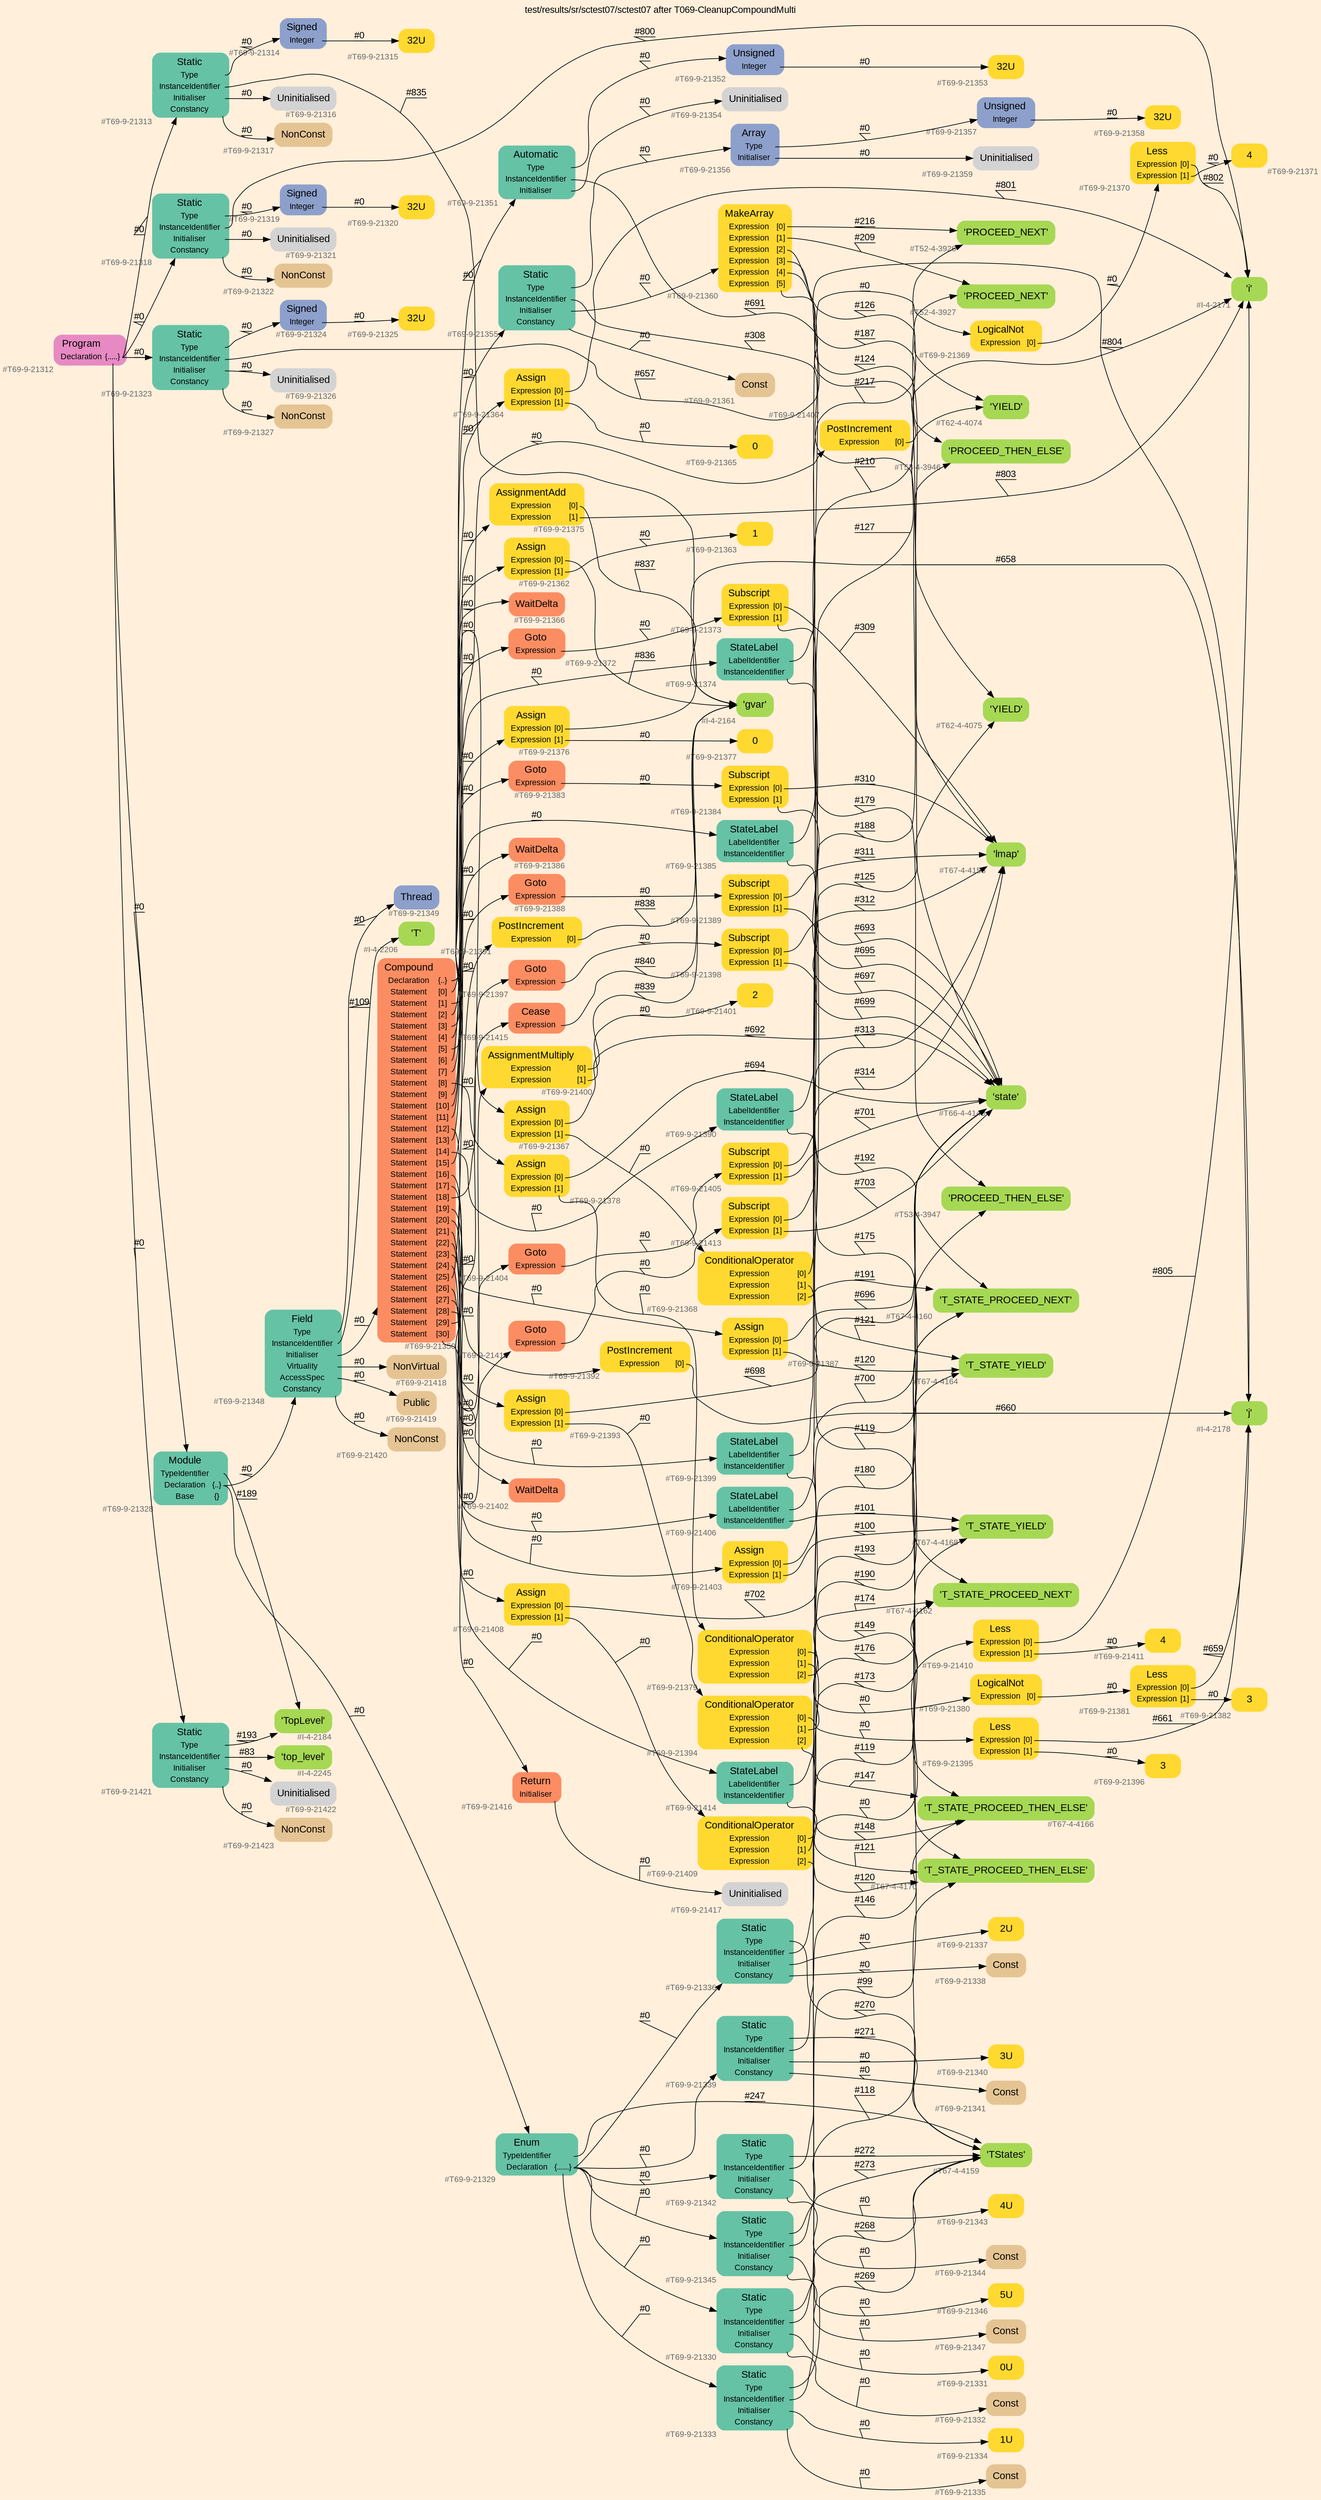 digraph "test/results/sr/sctest07/sctest07 after T069-CleanupCompoundMulti" {
label = "test/results/sr/sctest07/sctest07 after T069-CleanupCompoundMulti"
labelloc = t
graph [
    rankdir = "LR"
    ranksep = 0.3
    bgcolor = antiquewhite1
    color = black
    fontcolor = black
    fontname = "Arial"
];
node [
    fontname = "Arial"
];
edge [
    fontname = "Arial"
];

// -------------------- node figure --------------------
// -------- block #T69-9-21312 ----------
"#T69-9-21312" [
    fillcolor = "/set28/4"
    xlabel = "#T69-9-21312"
    fontsize = "12"
    fontcolor = grey40
    shape = "plaintext"
    label = <<TABLE BORDER="0" CELLBORDER="0" CELLSPACING="0">
     <TR><TD><FONT COLOR="black" POINT-SIZE="15">Program</FONT></TD></TR>
     <TR><TD><FONT COLOR="black" POINT-SIZE="12">Declaration</FONT></TD><TD PORT="port0"><FONT COLOR="black" POINT-SIZE="12">{.....}</FONT></TD></TR>
    </TABLE>>
    style = "rounded,filled"
];

// -------- block #T69-9-21313 ----------
"#T69-9-21313" [
    fillcolor = "/set28/1"
    xlabel = "#T69-9-21313"
    fontsize = "12"
    fontcolor = grey40
    shape = "plaintext"
    label = <<TABLE BORDER="0" CELLBORDER="0" CELLSPACING="0">
     <TR><TD><FONT COLOR="black" POINT-SIZE="15">Static</FONT></TD></TR>
     <TR><TD><FONT COLOR="black" POINT-SIZE="12">Type</FONT></TD><TD PORT="port0"></TD></TR>
     <TR><TD><FONT COLOR="black" POINT-SIZE="12">InstanceIdentifier</FONT></TD><TD PORT="port1"></TD></TR>
     <TR><TD><FONT COLOR="black" POINT-SIZE="12">Initialiser</FONT></TD><TD PORT="port2"></TD></TR>
     <TR><TD><FONT COLOR="black" POINT-SIZE="12">Constancy</FONT></TD><TD PORT="port3"></TD></TR>
    </TABLE>>
    style = "rounded,filled"
];

// -------- block #T69-9-21314 ----------
"#T69-9-21314" [
    fillcolor = "/set28/3"
    xlabel = "#T69-9-21314"
    fontsize = "12"
    fontcolor = grey40
    shape = "plaintext"
    label = <<TABLE BORDER="0" CELLBORDER="0" CELLSPACING="0">
     <TR><TD><FONT COLOR="black" POINT-SIZE="15">Signed</FONT></TD></TR>
     <TR><TD><FONT COLOR="black" POINT-SIZE="12">Integer</FONT></TD><TD PORT="port0"></TD></TR>
    </TABLE>>
    style = "rounded,filled"
];

// -------- block #T69-9-21315 ----------
"#T69-9-21315" [
    fillcolor = "/set28/6"
    xlabel = "#T69-9-21315"
    fontsize = "12"
    fontcolor = grey40
    shape = "plaintext"
    label = <<TABLE BORDER="0" CELLBORDER="0" CELLSPACING="0">
     <TR><TD><FONT COLOR="black" POINT-SIZE="15">32U</FONT></TD></TR>
    </TABLE>>
    style = "rounded,filled"
];

// -------- block #I-4-2164 ----------
"#I-4-2164" [
    fillcolor = "/set28/5"
    xlabel = "#I-4-2164"
    fontsize = "12"
    fontcolor = grey40
    shape = "plaintext"
    label = <<TABLE BORDER="0" CELLBORDER="0" CELLSPACING="0">
     <TR><TD><FONT COLOR="black" POINT-SIZE="15">'gvar'</FONT></TD></TR>
    </TABLE>>
    style = "rounded,filled"
];

// -------- block #T69-9-21316 ----------
"#T69-9-21316" [
    xlabel = "#T69-9-21316"
    fontsize = "12"
    fontcolor = grey40
    shape = "plaintext"
    label = <<TABLE BORDER="0" CELLBORDER="0" CELLSPACING="0">
     <TR><TD><FONT COLOR="black" POINT-SIZE="15">Uninitialised</FONT></TD></TR>
    </TABLE>>
    style = "rounded,filled"
];

// -------- block #T69-9-21317 ----------
"#T69-9-21317" [
    fillcolor = "/set28/7"
    xlabel = "#T69-9-21317"
    fontsize = "12"
    fontcolor = grey40
    shape = "plaintext"
    label = <<TABLE BORDER="0" CELLBORDER="0" CELLSPACING="0">
     <TR><TD><FONT COLOR="black" POINT-SIZE="15">NonConst</FONT></TD></TR>
    </TABLE>>
    style = "rounded,filled"
];

// -------- block #T69-9-21318 ----------
"#T69-9-21318" [
    fillcolor = "/set28/1"
    xlabel = "#T69-9-21318"
    fontsize = "12"
    fontcolor = grey40
    shape = "plaintext"
    label = <<TABLE BORDER="0" CELLBORDER="0" CELLSPACING="0">
     <TR><TD><FONT COLOR="black" POINT-SIZE="15">Static</FONT></TD></TR>
     <TR><TD><FONT COLOR="black" POINT-SIZE="12">Type</FONT></TD><TD PORT="port0"></TD></TR>
     <TR><TD><FONT COLOR="black" POINT-SIZE="12">InstanceIdentifier</FONT></TD><TD PORT="port1"></TD></TR>
     <TR><TD><FONT COLOR="black" POINT-SIZE="12">Initialiser</FONT></TD><TD PORT="port2"></TD></TR>
     <TR><TD><FONT COLOR="black" POINT-SIZE="12">Constancy</FONT></TD><TD PORT="port3"></TD></TR>
    </TABLE>>
    style = "rounded,filled"
];

// -------- block #T69-9-21319 ----------
"#T69-9-21319" [
    fillcolor = "/set28/3"
    xlabel = "#T69-9-21319"
    fontsize = "12"
    fontcolor = grey40
    shape = "plaintext"
    label = <<TABLE BORDER="0" CELLBORDER="0" CELLSPACING="0">
     <TR><TD><FONT COLOR="black" POINT-SIZE="15">Signed</FONT></TD></TR>
     <TR><TD><FONT COLOR="black" POINT-SIZE="12">Integer</FONT></TD><TD PORT="port0"></TD></TR>
    </TABLE>>
    style = "rounded,filled"
];

// -------- block #T69-9-21320 ----------
"#T69-9-21320" [
    fillcolor = "/set28/6"
    xlabel = "#T69-9-21320"
    fontsize = "12"
    fontcolor = grey40
    shape = "plaintext"
    label = <<TABLE BORDER="0" CELLBORDER="0" CELLSPACING="0">
     <TR><TD><FONT COLOR="black" POINT-SIZE="15">32U</FONT></TD></TR>
    </TABLE>>
    style = "rounded,filled"
];

// -------- block #I-4-2171 ----------
"#I-4-2171" [
    fillcolor = "/set28/5"
    xlabel = "#I-4-2171"
    fontsize = "12"
    fontcolor = grey40
    shape = "plaintext"
    label = <<TABLE BORDER="0" CELLBORDER="0" CELLSPACING="0">
     <TR><TD><FONT COLOR="black" POINT-SIZE="15">'i'</FONT></TD></TR>
    </TABLE>>
    style = "rounded,filled"
];

// -------- block #T69-9-21321 ----------
"#T69-9-21321" [
    xlabel = "#T69-9-21321"
    fontsize = "12"
    fontcolor = grey40
    shape = "plaintext"
    label = <<TABLE BORDER="0" CELLBORDER="0" CELLSPACING="0">
     <TR><TD><FONT COLOR="black" POINT-SIZE="15">Uninitialised</FONT></TD></TR>
    </TABLE>>
    style = "rounded,filled"
];

// -------- block #T69-9-21322 ----------
"#T69-9-21322" [
    fillcolor = "/set28/7"
    xlabel = "#T69-9-21322"
    fontsize = "12"
    fontcolor = grey40
    shape = "plaintext"
    label = <<TABLE BORDER="0" CELLBORDER="0" CELLSPACING="0">
     <TR><TD><FONT COLOR="black" POINT-SIZE="15">NonConst</FONT></TD></TR>
    </TABLE>>
    style = "rounded,filled"
];

// -------- block #T69-9-21323 ----------
"#T69-9-21323" [
    fillcolor = "/set28/1"
    xlabel = "#T69-9-21323"
    fontsize = "12"
    fontcolor = grey40
    shape = "plaintext"
    label = <<TABLE BORDER="0" CELLBORDER="0" CELLSPACING="0">
     <TR><TD><FONT COLOR="black" POINT-SIZE="15">Static</FONT></TD></TR>
     <TR><TD><FONT COLOR="black" POINT-SIZE="12">Type</FONT></TD><TD PORT="port0"></TD></TR>
     <TR><TD><FONT COLOR="black" POINT-SIZE="12">InstanceIdentifier</FONT></TD><TD PORT="port1"></TD></TR>
     <TR><TD><FONT COLOR="black" POINT-SIZE="12">Initialiser</FONT></TD><TD PORT="port2"></TD></TR>
     <TR><TD><FONT COLOR="black" POINT-SIZE="12">Constancy</FONT></TD><TD PORT="port3"></TD></TR>
    </TABLE>>
    style = "rounded,filled"
];

// -------- block #T69-9-21324 ----------
"#T69-9-21324" [
    fillcolor = "/set28/3"
    xlabel = "#T69-9-21324"
    fontsize = "12"
    fontcolor = grey40
    shape = "plaintext"
    label = <<TABLE BORDER="0" CELLBORDER="0" CELLSPACING="0">
     <TR><TD><FONT COLOR="black" POINT-SIZE="15">Signed</FONT></TD></TR>
     <TR><TD><FONT COLOR="black" POINT-SIZE="12">Integer</FONT></TD><TD PORT="port0"></TD></TR>
    </TABLE>>
    style = "rounded,filled"
];

// -------- block #T69-9-21325 ----------
"#T69-9-21325" [
    fillcolor = "/set28/6"
    xlabel = "#T69-9-21325"
    fontsize = "12"
    fontcolor = grey40
    shape = "plaintext"
    label = <<TABLE BORDER="0" CELLBORDER="0" CELLSPACING="0">
     <TR><TD><FONT COLOR="black" POINT-SIZE="15">32U</FONT></TD></TR>
    </TABLE>>
    style = "rounded,filled"
];

// -------- block #I-4-2178 ----------
"#I-4-2178" [
    fillcolor = "/set28/5"
    xlabel = "#I-4-2178"
    fontsize = "12"
    fontcolor = grey40
    shape = "plaintext"
    label = <<TABLE BORDER="0" CELLBORDER="0" CELLSPACING="0">
     <TR><TD><FONT COLOR="black" POINT-SIZE="15">'j'</FONT></TD></TR>
    </TABLE>>
    style = "rounded,filled"
];

// -------- block #T69-9-21326 ----------
"#T69-9-21326" [
    xlabel = "#T69-9-21326"
    fontsize = "12"
    fontcolor = grey40
    shape = "plaintext"
    label = <<TABLE BORDER="0" CELLBORDER="0" CELLSPACING="0">
     <TR><TD><FONT COLOR="black" POINT-SIZE="15">Uninitialised</FONT></TD></TR>
    </TABLE>>
    style = "rounded,filled"
];

// -------- block #T69-9-21327 ----------
"#T69-9-21327" [
    fillcolor = "/set28/7"
    xlabel = "#T69-9-21327"
    fontsize = "12"
    fontcolor = grey40
    shape = "plaintext"
    label = <<TABLE BORDER="0" CELLBORDER="0" CELLSPACING="0">
     <TR><TD><FONT COLOR="black" POINT-SIZE="15">NonConst</FONT></TD></TR>
    </TABLE>>
    style = "rounded,filled"
];

// -------- block #T69-9-21328 ----------
"#T69-9-21328" [
    fillcolor = "/set28/1"
    xlabel = "#T69-9-21328"
    fontsize = "12"
    fontcolor = grey40
    shape = "plaintext"
    label = <<TABLE BORDER="0" CELLBORDER="0" CELLSPACING="0">
     <TR><TD><FONT COLOR="black" POINT-SIZE="15">Module</FONT></TD></TR>
     <TR><TD><FONT COLOR="black" POINT-SIZE="12">TypeIdentifier</FONT></TD><TD PORT="port0"></TD></TR>
     <TR><TD><FONT COLOR="black" POINT-SIZE="12">Declaration</FONT></TD><TD PORT="port1"><FONT COLOR="black" POINT-SIZE="12">{..}</FONT></TD></TR>
     <TR><TD><FONT COLOR="black" POINT-SIZE="12">Base</FONT></TD><TD PORT="port2"><FONT COLOR="black" POINT-SIZE="12">{}</FONT></TD></TR>
    </TABLE>>
    style = "rounded,filled"
];

// -------- block #I-4-2184 ----------
"#I-4-2184" [
    fillcolor = "/set28/5"
    xlabel = "#I-4-2184"
    fontsize = "12"
    fontcolor = grey40
    shape = "plaintext"
    label = <<TABLE BORDER="0" CELLBORDER="0" CELLSPACING="0">
     <TR><TD><FONT COLOR="black" POINT-SIZE="15">'TopLevel'</FONT></TD></TR>
    </TABLE>>
    style = "rounded,filled"
];

// -------- block #T69-9-21329 ----------
"#T69-9-21329" [
    fillcolor = "/set28/1"
    xlabel = "#T69-9-21329"
    fontsize = "12"
    fontcolor = grey40
    shape = "plaintext"
    label = <<TABLE BORDER="0" CELLBORDER="0" CELLSPACING="0">
     <TR><TD><FONT COLOR="black" POINT-SIZE="15">Enum</FONT></TD></TR>
     <TR><TD><FONT COLOR="black" POINT-SIZE="12">TypeIdentifier</FONT></TD><TD PORT="port0"></TD></TR>
     <TR><TD><FONT COLOR="black" POINT-SIZE="12">Declaration</FONT></TD><TD PORT="port1"><FONT COLOR="black" POINT-SIZE="12">{......}</FONT></TD></TR>
    </TABLE>>
    style = "rounded,filled"
];

// -------- block #T67-4-4159 ----------
"#T67-4-4159" [
    fillcolor = "/set28/5"
    xlabel = "#T67-4-4159"
    fontsize = "12"
    fontcolor = grey40
    shape = "plaintext"
    label = <<TABLE BORDER="0" CELLBORDER="0" CELLSPACING="0">
     <TR><TD><FONT COLOR="black" POINT-SIZE="15">'TStates'</FONT></TD></TR>
    </TABLE>>
    style = "rounded,filled"
];

// -------- block #T69-9-21330 ----------
"#T69-9-21330" [
    fillcolor = "/set28/1"
    xlabel = "#T69-9-21330"
    fontsize = "12"
    fontcolor = grey40
    shape = "plaintext"
    label = <<TABLE BORDER="0" CELLBORDER="0" CELLSPACING="0">
     <TR><TD><FONT COLOR="black" POINT-SIZE="15">Static</FONT></TD></TR>
     <TR><TD><FONT COLOR="black" POINT-SIZE="12">Type</FONT></TD><TD PORT="port0"></TD></TR>
     <TR><TD><FONT COLOR="black" POINT-SIZE="12">InstanceIdentifier</FONT></TD><TD PORT="port1"></TD></TR>
     <TR><TD><FONT COLOR="black" POINT-SIZE="12">Initialiser</FONT></TD><TD PORT="port2"></TD></TR>
     <TR><TD><FONT COLOR="black" POINT-SIZE="12">Constancy</FONT></TD><TD PORT="port3"></TD></TR>
    </TABLE>>
    style = "rounded,filled"
];

// -------- block #T67-4-4160 ----------
"#T67-4-4160" [
    fillcolor = "/set28/5"
    xlabel = "#T67-4-4160"
    fontsize = "12"
    fontcolor = grey40
    shape = "plaintext"
    label = <<TABLE BORDER="0" CELLBORDER="0" CELLSPACING="0">
     <TR><TD><FONT COLOR="black" POINT-SIZE="15">'T_STATE_PROCEED_NEXT'</FONT></TD></TR>
    </TABLE>>
    style = "rounded,filled"
];

// -------- block #T69-9-21331 ----------
"#T69-9-21331" [
    fillcolor = "/set28/6"
    xlabel = "#T69-9-21331"
    fontsize = "12"
    fontcolor = grey40
    shape = "plaintext"
    label = <<TABLE BORDER="0" CELLBORDER="0" CELLSPACING="0">
     <TR><TD><FONT COLOR="black" POINT-SIZE="15">0U</FONT></TD></TR>
    </TABLE>>
    style = "rounded,filled"
];

// -------- block #T69-9-21332 ----------
"#T69-9-21332" [
    fillcolor = "/set28/7"
    xlabel = "#T69-9-21332"
    fontsize = "12"
    fontcolor = grey40
    shape = "plaintext"
    label = <<TABLE BORDER="0" CELLBORDER="0" CELLSPACING="0">
     <TR><TD><FONT COLOR="black" POINT-SIZE="15">Const</FONT></TD></TR>
    </TABLE>>
    style = "rounded,filled"
];

// -------- block #T69-9-21333 ----------
"#T69-9-21333" [
    fillcolor = "/set28/1"
    xlabel = "#T69-9-21333"
    fontsize = "12"
    fontcolor = grey40
    shape = "plaintext"
    label = <<TABLE BORDER="0" CELLBORDER="0" CELLSPACING="0">
     <TR><TD><FONT COLOR="black" POINT-SIZE="15">Static</FONT></TD></TR>
     <TR><TD><FONT COLOR="black" POINT-SIZE="12">Type</FONT></TD><TD PORT="port0"></TD></TR>
     <TR><TD><FONT COLOR="black" POINT-SIZE="12">InstanceIdentifier</FONT></TD><TD PORT="port1"></TD></TR>
     <TR><TD><FONT COLOR="black" POINT-SIZE="12">Initialiser</FONT></TD><TD PORT="port2"></TD></TR>
     <TR><TD><FONT COLOR="black" POINT-SIZE="12">Constancy</FONT></TD><TD PORT="port3"></TD></TR>
    </TABLE>>
    style = "rounded,filled"
];

// -------- block #T67-4-4162 ----------
"#T67-4-4162" [
    fillcolor = "/set28/5"
    xlabel = "#T67-4-4162"
    fontsize = "12"
    fontcolor = grey40
    shape = "plaintext"
    label = <<TABLE BORDER="0" CELLBORDER="0" CELLSPACING="0">
     <TR><TD><FONT COLOR="black" POINT-SIZE="15">'T_STATE_PROCEED_NEXT'</FONT></TD></TR>
    </TABLE>>
    style = "rounded,filled"
];

// -------- block #T69-9-21334 ----------
"#T69-9-21334" [
    fillcolor = "/set28/6"
    xlabel = "#T69-9-21334"
    fontsize = "12"
    fontcolor = grey40
    shape = "plaintext"
    label = <<TABLE BORDER="0" CELLBORDER="0" CELLSPACING="0">
     <TR><TD><FONT COLOR="black" POINT-SIZE="15">1U</FONT></TD></TR>
    </TABLE>>
    style = "rounded,filled"
];

// -------- block #T69-9-21335 ----------
"#T69-9-21335" [
    fillcolor = "/set28/7"
    xlabel = "#T69-9-21335"
    fontsize = "12"
    fontcolor = grey40
    shape = "plaintext"
    label = <<TABLE BORDER="0" CELLBORDER="0" CELLSPACING="0">
     <TR><TD><FONT COLOR="black" POINT-SIZE="15">Const</FONT></TD></TR>
    </TABLE>>
    style = "rounded,filled"
];

// -------- block #T69-9-21336 ----------
"#T69-9-21336" [
    fillcolor = "/set28/1"
    xlabel = "#T69-9-21336"
    fontsize = "12"
    fontcolor = grey40
    shape = "plaintext"
    label = <<TABLE BORDER="0" CELLBORDER="0" CELLSPACING="0">
     <TR><TD><FONT COLOR="black" POINT-SIZE="15">Static</FONT></TD></TR>
     <TR><TD><FONT COLOR="black" POINT-SIZE="12">Type</FONT></TD><TD PORT="port0"></TD></TR>
     <TR><TD><FONT COLOR="black" POINT-SIZE="12">InstanceIdentifier</FONT></TD><TD PORT="port1"></TD></TR>
     <TR><TD><FONT COLOR="black" POINT-SIZE="12">Initialiser</FONT></TD><TD PORT="port2"></TD></TR>
     <TR><TD><FONT COLOR="black" POINT-SIZE="12">Constancy</FONT></TD><TD PORT="port3"></TD></TR>
    </TABLE>>
    style = "rounded,filled"
];

// -------- block #T67-4-4164 ----------
"#T67-4-4164" [
    fillcolor = "/set28/5"
    xlabel = "#T67-4-4164"
    fontsize = "12"
    fontcolor = grey40
    shape = "plaintext"
    label = <<TABLE BORDER="0" CELLBORDER="0" CELLSPACING="0">
     <TR><TD><FONT COLOR="black" POINT-SIZE="15">'T_STATE_YIELD'</FONT></TD></TR>
    </TABLE>>
    style = "rounded,filled"
];

// -------- block #T69-9-21337 ----------
"#T69-9-21337" [
    fillcolor = "/set28/6"
    xlabel = "#T69-9-21337"
    fontsize = "12"
    fontcolor = grey40
    shape = "plaintext"
    label = <<TABLE BORDER="0" CELLBORDER="0" CELLSPACING="0">
     <TR><TD><FONT COLOR="black" POINT-SIZE="15">2U</FONT></TD></TR>
    </TABLE>>
    style = "rounded,filled"
];

// -------- block #T69-9-21338 ----------
"#T69-9-21338" [
    fillcolor = "/set28/7"
    xlabel = "#T69-9-21338"
    fontsize = "12"
    fontcolor = grey40
    shape = "plaintext"
    label = <<TABLE BORDER="0" CELLBORDER="0" CELLSPACING="0">
     <TR><TD><FONT COLOR="black" POINT-SIZE="15">Const</FONT></TD></TR>
    </TABLE>>
    style = "rounded,filled"
];

// -------- block #T69-9-21339 ----------
"#T69-9-21339" [
    fillcolor = "/set28/1"
    xlabel = "#T69-9-21339"
    fontsize = "12"
    fontcolor = grey40
    shape = "plaintext"
    label = <<TABLE BORDER="0" CELLBORDER="0" CELLSPACING="0">
     <TR><TD><FONT COLOR="black" POINT-SIZE="15">Static</FONT></TD></TR>
     <TR><TD><FONT COLOR="black" POINT-SIZE="12">Type</FONT></TD><TD PORT="port0"></TD></TR>
     <TR><TD><FONT COLOR="black" POINT-SIZE="12">InstanceIdentifier</FONT></TD><TD PORT="port1"></TD></TR>
     <TR><TD><FONT COLOR="black" POINT-SIZE="12">Initialiser</FONT></TD><TD PORT="port2"></TD></TR>
     <TR><TD><FONT COLOR="black" POINT-SIZE="12">Constancy</FONT></TD><TD PORT="port3"></TD></TR>
    </TABLE>>
    style = "rounded,filled"
];

// -------- block #T67-4-4166 ----------
"#T67-4-4166" [
    fillcolor = "/set28/5"
    xlabel = "#T67-4-4166"
    fontsize = "12"
    fontcolor = grey40
    shape = "plaintext"
    label = <<TABLE BORDER="0" CELLBORDER="0" CELLSPACING="0">
     <TR><TD><FONT COLOR="black" POINT-SIZE="15">'T_STATE_PROCEED_THEN_ELSE'</FONT></TD></TR>
    </TABLE>>
    style = "rounded,filled"
];

// -------- block #T69-9-21340 ----------
"#T69-9-21340" [
    fillcolor = "/set28/6"
    xlabel = "#T69-9-21340"
    fontsize = "12"
    fontcolor = grey40
    shape = "plaintext"
    label = <<TABLE BORDER="0" CELLBORDER="0" CELLSPACING="0">
     <TR><TD><FONT COLOR="black" POINT-SIZE="15">3U</FONT></TD></TR>
    </TABLE>>
    style = "rounded,filled"
];

// -------- block #T69-9-21341 ----------
"#T69-9-21341" [
    fillcolor = "/set28/7"
    xlabel = "#T69-9-21341"
    fontsize = "12"
    fontcolor = grey40
    shape = "plaintext"
    label = <<TABLE BORDER="0" CELLBORDER="0" CELLSPACING="0">
     <TR><TD><FONT COLOR="black" POINT-SIZE="15">Const</FONT></TD></TR>
    </TABLE>>
    style = "rounded,filled"
];

// -------- block #T69-9-21342 ----------
"#T69-9-21342" [
    fillcolor = "/set28/1"
    xlabel = "#T69-9-21342"
    fontsize = "12"
    fontcolor = grey40
    shape = "plaintext"
    label = <<TABLE BORDER="0" CELLBORDER="0" CELLSPACING="0">
     <TR><TD><FONT COLOR="black" POINT-SIZE="15">Static</FONT></TD></TR>
     <TR><TD><FONT COLOR="black" POINT-SIZE="12">Type</FONT></TD><TD PORT="port0"></TD></TR>
     <TR><TD><FONT COLOR="black" POINT-SIZE="12">InstanceIdentifier</FONT></TD><TD PORT="port1"></TD></TR>
     <TR><TD><FONT COLOR="black" POINT-SIZE="12">Initialiser</FONT></TD><TD PORT="port2"></TD></TR>
     <TR><TD><FONT COLOR="black" POINT-SIZE="12">Constancy</FONT></TD><TD PORT="port3"></TD></TR>
    </TABLE>>
    style = "rounded,filled"
];

// -------- block #T67-4-4168 ----------
"#T67-4-4168" [
    fillcolor = "/set28/5"
    xlabel = "#T67-4-4168"
    fontsize = "12"
    fontcolor = grey40
    shape = "plaintext"
    label = <<TABLE BORDER="0" CELLBORDER="0" CELLSPACING="0">
     <TR><TD><FONT COLOR="black" POINT-SIZE="15">'T_STATE_YIELD'</FONT></TD></TR>
    </TABLE>>
    style = "rounded,filled"
];

// -------- block #T69-9-21343 ----------
"#T69-9-21343" [
    fillcolor = "/set28/6"
    xlabel = "#T69-9-21343"
    fontsize = "12"
    fontcolor = grey40
    shape = "plaintext"
    label = <<TABLE BORDER="0" CELLBORDER="0" CELLSPACING="0">
     <TR><TD><FONT COLOR="black" POINT-SIZE="15">4U</FONT></TD></TR>
    </TABLE>>
    style = "rounded,filled"
];

// -------- block #T69-9-21344 ----------
"#T69-9-21344" [
    fillcolor = "/set28/7"
    xlabel = "#T69-9-21344"
    fontsize = "12"
    fontcolor = grey40
    shape = "plaintext"
    label = <<TABLE BORDER="0" CELLBORDER="0" CELLSPACING="0">
     <TR><TD><FONT COLOR="black" POINT-SIZE="15">Const</FONT></TD></TR>
    </TABLE>>
    style = "rounded,filled"
];

// -------- block #T69-9-21345 ----------
"#T69-9-21345" [
    fillcolor = "/set28/1"
    xlabel = "#T69-9-21345"
    fontsize = "12"
    fontcolor = grey40
    shape = "plaintext"
    label = <<TABLE BORDER="0" CELLBORDER="0" CELLSPACING="0">
     <TR><TD><FONT COLOR="black" POINT-SIZE="15">Static</FONT></TD></TR>
     <TR><TD><FONT COLOR="black" POINT-SIZE="12">Type</FONT></TD><TD PORT="port0"></TD></TR>
     <TR><TD><FONT COLOR="black" POINT-SIZE="12">InstanceIdentifier</FONT></TD><TD PORT="port1"></TD></TR>
     <TR><TD><FONT COLOR="black" POINT-SIZE="12">Initialiser</FONT></TD><TD PORT="port2"></TD></TR>
     <TR><TD><FONT COLOR="black" POINT-SIZE="12">Constancy</FONT></TD><TD PORT="port3"></TD></TR>
    </TABLE>>
    style = "rounded,filled"
];

// -------- block #T67-4-4170 ----------
"#T67-4-4170" [
    fillcolor = "/set28/5"
    xlabel = "#T67-4-4170"
    fontsize = "12"
    fontcolor = grey40
    shape = "plaintext"
    label = <<TABLE BORDER="0" CELLBORDER="0" CELLSPACING="0">
     <TR><TD><FONT COLOR="black" POINT-SIZE="15">'T_STATE_PROCEED_THEN_ELSE'</FONT></TD></TR>
    </TABLE>>
    style = "rounded,filled"
];

// -------- block #T69-9-21346 ----------
"#T69-9-21346" [
    fillcolor = "/set28/6"
    xlabel = "#T69-9-21346"
    fontsize = "12"
    fontcolor = grey40
    shape = "plaintext"
    label = <<TABLE BORDER="0" CELLBORDER="0" CELLSPACING="0">
     <TR><TD><FONT COLOR="black" POINT-SIZE="15">5U</FONT></TD></TR>
    </TABLE>>
    style = "rounded,filled"
];

// -------- block #T69-9-21347 ----------
"#T69-9-21347" [
    fillcolor = "/set28/7"
    xlabel = "#T69-9-21347"
    fontsize = "12"
    fontcolor = grey40
    shape = "plaintext"
    label = <<TABLE BORDER="0" CELLBORDER="0" CELLSPACING="0">
     <TR><TD><FONT COLOR="black" POINT-SIZE="15">Const</FONT></TD></TR>
    </TABLE>>
    style = "rounded,filled"
];

// -------- block #T69-9-21348 ----------
"#T69-9-21348" [
    fillcolor = "/set28/1"
    xlabel = "#T69-9-21348"
    fontsize = "12"
    fontcolor = grey40
    shape = "plaintext"
    label = <<TABLE BORDER="0" CELLBORDER="0" CELLSPACING="0">
     <TR><TD><FONT COLOR="black" POINT-SIZE="15">Field</FONT></TD></TR>
     <TR><TD><FONT COLOR="black" POINT-SIZE="12">Type</FONT></TD><TD PORT="port0"></TD></TR>
     <TR><TD><FONT COLOR="black" POINT-SIZE="12">InstanceIdentifier</FONT></TD><TD PORT="port1"></TD></TR>
     <TR><TD><FONT COLOR="black" POINT-SIZE="12">Initialiser</FONT></TD><TD PORT="port2"></TD></TR>
     <TR><TD><FONT COLOR="black" POINT-SIZE="12">Virtuality</FONT></TD><TD PORT="port3"></TD></TR>
     <TR><TD><FONT COLOR="black" POINT-SIZE="12">AccessSpec</FONT></TD><TD PORT="port4"></TD></TR>
     <TR><TD><FONT COLOR="black" POINT-SIZE="12">Constancy</FONT></TD><TD PORT="port5"></TD></TR>
    </TABLE>>
    style = "rounded,filled"
];

// -------- block #T69-9-21349 ----------
"#T69-9-21349" [
    fillcolor = "/set28/3"
    xlabel = "#T69-9-21349"
    fontsize = "12"
    fontcolor = grey40
    shape = "plaintext"
    label = <<TABLE BORDER="0" CELLBORDER="0" CELLSPACING="0">
     <TR><TD><FONT COLOR="black" POINT-SIZE="15">Thread</FONT></TD></TR>
    </TABLE>>
    style = "rounded,filled"
];

// -------- block #I-4-2206 ----------
"#I-4-2206" [
    fillcolor = "/set28/5"
    xlabel = "#I-4-2206"
    fontsize = "12"
    fontcolor = grey40
    shape = "plaintext"
    label = <<TABLE BORDER="0" CELLBORDER="0" CELLSPACING="0">
     <TR><TD><FONT COLOR="black" POINT-SIZE="15">'T'</FONT></TD></TR>
    </TABLE>>
    style = "rounded,filled"
];

// -------- block #T69-9-21350 ----------
"#T69-9-21350" [
    fillcolor = "/set28/2"
    xlabel = "#T69-9-21350"
    fontsize = "12"
    fontcolor = grey40
    shape = "plaintext"
    label = <<TABLE BORDER="0" CELLBORDER="0" CELLSPACING="0">
     <TR><TD><FONT COLOR="black" POINT-SIZE="15">Compound</FONT></TD></TR>
     <TR><TD><FONT COLOR="black" POINT-SIZE="12">Declaration</FONT></TD><TD PORT="port0"><FONT COLOR="black" POINT-SIZE="12">{..}</FONT></TD></TR>
     <TR><TD><FONT COLOR="black" POINT-SIZE="12">Statement</FONT></TD><TD PORT="port1"><FONT COLOR="black" POINT-SIZE="12">[0]</FONT></TD></TR>
     <TR><TD><FONT COLOR="black" POINT-SIZE="12">Statement</FONT></TD><TD PORT="port2"><FONT COLOR="black" POINT-SIZE="12">[1]</FONT></TD></TR>
     <TR><TD><FONT COLOR="black" POINT-SIZE="12">Statement</FONT></TD><TD PORT="port3"><FONT COLOR="black" POINT-SIZE="12">[2]</FONT></TD></TR>
     <TR><TD><FONT COLOR="black" POINT-SIZE="12">Statement</FONT></TD><TD PORT="port4"><FONT COLOR="black" POINT-SIZE="12">[3]</FONT></TD></TR>
     <TR><TD><FONT COLOR="black" POINT-SIZE="12">Statement</FONT></TD><TD PORT="port5"><FONT COLOR="black" POINT-SIZE="12">[4]</FONT></TD></TR>
     <TR><TD><FONT COLOR="black" POINT-SIZE="12">Statement</FONT></TD><TD PORT="port6"><FONT COLOR="black" POINT-SIZE="12">[5]</FONT></TD></TR>
     <TR><TD><FONT COLOR="black" POINT-SIZE="12">Statement</FONT></TD><TD PORT="port7"><FONT COLOR="black" POINT-SIZE="12">[6]</FONT></TD></TR>
     <TR><TD><FONT COLOR="black" POINT-SIZE="12">Statement</FONT></TD><TD PORT="port8"><FONT COLOR="black" POINT-SIZE="12">[7]</FONT></TD></TR>
     <TR><TD><FONT COLOR="black" POINT-SIZE="12">Statement</FONT></TD><TD PORT="port9"><FONT COLOR="black" POINT-SIZE="12">[8]</FONT></TD></TR>
     <TR><TD><FONT COLOR="black" POINT-SIZE="12">Statement</FONT></TD><TD PORT="port10"><FONT COLOR="black" POINT-SIZE="12">[9]</FONT></TD></TR>
     <TR><TD><FONT COLOR="black" POINT-SIZE="12">Statement</FONT></TD><TD PORT="port11"><FONT COLOR="black" POINT-SIZE="12">[10]</FONT></TD></TR>
     <TR><TD><FONT COLOR="black" POINT-SIZE="12">Statement</FONT></TD><TD PORT="port12"><FONT COLOR="black" POINT-SIZE="12">[11]</FONT></TD></TR>
     <TR><TD><FONT COLOR="black" POINT-SIZE="12">Statement</FONT></TD><TD PORT="port13"><FONT COLOR="black" POINT-SIZE="12">[12]</FONT></TD></TR>
     <TR><TD><FONT COLOR="black" POINT-SIZE="12">Statement</FONT></TD><TD PORT="port14"><FONT COLOR="black" POINT-SIZE="12">[13]</FONT></TD></TR>
     <TR><TD><FONT COLOR="black" POINT-SIZE="12">Statement</FONT></TD><TD PORT="port15"><FONT COLOR="black" POINT-SIZE="12">[14]</FONT></TD></TR>
     <TR><TD><FONT COLOR="black" POINT-SIZE="12">Statement</FONT></TD><TD PORT="port16"><FONT COLOR="black" POINT-SIZE="12">[15]</FONT></TD></TR>
     <TR><TD><FONT COLOR="black" POINT-SIZE="12">Statement</FONT></TD><TD PORT="port17"><FONT COLOR="black" POINT-SIZE="12">[16]</FONT></TD></TR>
     <TR><TD><FONT COLOR="black" POINT-SIZE="12">Statement</FONT></TD><TD PORT="port18"><FONT COLOR="black" POINT-SIZE="12">[17]</FONT></TD></TR>
     <TR><TD><FONT COLOR="black" POINT-SIZE="12">Statement</FONT></TD><TD PORT="port19"><FONT COLOR="black" POINT-SIZE="12">[18]</FONT></TD></TR>
     <TR><TD><FONT COLOR="black" POINT-SIZE="12">Statement</FONT></TD><TD PORT="port20"><FONT COLOR="black" POINT-SIZE="12">[19]</FONT></TD></TR>
     <TR><TD><FONT COLOR="black" POINT-SIZE="12">Statement</FONT></TD><TD PORT="port21"><FONT COLOR="black" POINT-SIZE="12">[20]</FONT></TD></TR>
     <TR><TD><FONT COLOR="black" POINT-SIZE="12">Statement</FONT></TD><TD PORT="port22"><FONT COLOR="black" POINT-SIZE="12">[21]</FONT></TD></TR>
     <TR><TD><FONT COLOR="black" POINT-SIZE="12">Statement</FONT></TD><TD PORT="port23"><FONT COLOR="black" POINT-SIZE="12">[22]</FONT></TD></TR>
     <TR><TD><FONT COLOR="black" POINT-SIZE="12">Statement</FONT></TD><TD PORT="port24"><FONT COLOR="black" POINT-SIZE="12">[23]</FONT></TD></TR>
     <TR><TD><FONT COLOR="black" POINT-SIZE="12">Statement</FONT></TD><TD PORT="port25"><FONT COLOR="black" POINT-SIZE="12">[24]</FONT></TD></TR>
     <TR><TD><FONT COLOR="black" POINT-SIZE="12">Statement</FONT></TD><TD PORT="port26"><FONT COLOR="black" POINT-SIZE="12">[25]</FONT></TD></TR>
     <TR><TD><FONT COLOR="black" POINT-SIZE="12">Statement</FONT></TD><TD PORT="port27"><FONT COLOR="black" POINT-SIZE="12">[26]</FONT></TD></TR>
     <TR><TD><FONT COLOR="black" POINT-SIZE="12">Statement</FONT></TD><TD PORT="port28"><FONT COLOR="black" POINT-SIZE="12">[27]</FONT></TD></TR>
     <TR><TD><FONT COLOR="black" POINT-SIZE="12">Statement</FONT></TD><TD PORT="port29"><FONT COLOR="black" POINT-SIZE="12">[28]</FONT></TD></TR>
     <TR><TD><FONT COLOR="black" POINT-SIZE="12">Statement</FONT></TD><TD PORT="port30"><FONT COLOR="black" POINT-SIZE="12">[29]</FONT></TD></TR>
     <TR><TD><FONT COLOR="black" POINT-SIZE="12">Statement</FONT></TD><TD PORT="port31"><FONT COLOR="black" POINT-SIZE="12">[30]</FONT></TD></TR>
    </TABLE>>
    style = "rounded,filled"
];

// -------- block #T69-9-21351 ----------
"#T69-9-21351" [
    fillcolor = "/set28/1"
    xlabel = "#T69-9-21351"
    fontsize = "12"
    fontcolor = grey40
    shape = "plaintext"
    label = <<TABLE BORDER="0" CELLBORDER="0" CELLSPACING="0">
     <TR><TD><FONT COLOR="black" POINT-SIZE="15">Automatic</FONT></TD></TR>
     <TR><TD><FONT COLOR="black" POINT-SIZE="12">Type</FONT></TD><TD PORT="port0"></TD></TR>
     <TR><TD><FONT COLOR="black" POINT-SIZE="12">InstanceIdentifier</FONT></TD><TD PORT="port1"></TD></TR>
     <TR><TD><FONT COLOR="black" POINT-SIZE="12">Initialiser</FONT></TD><TD PORT="port2"></TD></TR>
    </TABLE>>
    style = "rounded,filled"
];

// -------- block #T69-9-21352 ----------
"#T69-9-21352" [
    fillcolor = "/set28/3"
    xlabel = "#T69-9-21352"
    fontsize = "12"
    fontcolor = grey40
    shape = "plaintext"
    label = <<TABLE BORDER="0" CELLBORDER="0" CELLSPACING="0">
     <TR><TD><FONT COLOR="black" POINT-SIZE="15">Unsigned</FONT></TD></TR>
     <TR><TD><FONT COLOR="black" POINT-SIZE="12">Integer</FONT></TD><TD PORT="port0"></TD></TR>
    </TABLE>>
    style = "rounded,filled"
];

// -------- block #T69-9-21353 ----------
"#T69-9-21353" [
    fillcolor = "/set28/6"
    xlabel = "#T69-9-21353"
    fontsize = "12"
    fontcolor = grey40
    shape = "plaintext"
    label = <<TABLE BORDER="0" CELLBORDER="0" CELLSPACING="0">
     <TR><TD><FONT COLOR="black" POINT-SIZE="15">32U</FONT></TD></TR>
    </TABLE>>
    style = "rounded,filled"
];

// -------- block #T66-4-4140 ----------
"#T66-4-4140" [
    fillcolor = "/set28/5"
    xlabel = "#T66-4-4140"
    fontsize = "12"
    fontcolor = grey40
    shape = "plaintext"
    label = <<TABLE BORDER="0" CELLBORDER="0" CELLSPACING="0">
     <TR><TD><FONT COLOR="black" POINT-SIZE="15">'state'</FONT></TD></TR>
    </TABLE>>
    style = "rounded,filled"
];

// -------- block #T69-9-21354 ----------
"#T69-9-21354" [
    xlabel = "#T69-9-21354"
    fontsize = "12"
    fontcolor = grey40
    shape = "plaintext"
    label = <<TABLE BORDER="0" CELLBORDER="0" CELLSPACING="0">
     <TR><TD><FONT COLOR="black" POINT-SIZE="15">Uninitialised</FONT></TD></TR>
    </TABLE>>
    style = "rounded,filled"
];

// -------- block #T69-9-21355 ----------
"#T69-9-21355" [
    fillcolor = "/set28/1"
    xlabel = "#T69-9-21355"
    fontsize = "12"
    fontcolor = grey40
    shape = "plaintext"
    label = <<TABLE BORDER="0" CELLBORDER="0" CELLSPACING="0">
     <TR><TD><FONT COLOR="black" POINT-SIZE="15">Static</FONT></TD></TR>
     <TR><TD><FONT COLOR="black" POINT-SIZE="12">Type</FONT></TD><TD PORT="port0"></TD></TR>
     <TR><TD><FONT COLOR="black" POINT-SIZE="12">InstanceIdentifier</FONT></TD><TD PORT="port1"></TD></TR>
     <TR><TD><FONT COLOR="black" POINT-SIZE="12">Initialiser</FONT></TD><TD PORT="port2"></TD></TR>
     <TR><TD><FONT COLOR="black" POINT-SIZE="12">Constancy</FONT></TD><TD PORT="port3"></TD></TR>
    </TABLE>>
    style = "rounded,filled"
];

// -------- block #T69-9-21356 ----------
"#T69-9-21356" [
    fillcolor = "/set28/3"
    xlabel = "#T69-9-21356"
    fontsize = "12"
    fontcolor = grey40
    shape = "plaintext"
    label = <<TABLE BORDER="0" CELLBORDER="0" CELLSPACING="0">
     <TR><TD><FONT COLOR="black" POINT-SIZE="15">Array</FONT></TD></TR>
     <TR><TD><FONT COLOR="black" POINT-SIZE="12">Type</FONT></TD><TD PORT="port0"></TD></TR>
     <TR><TD><FONT COLOR="black" POINT-SIZE="12">Initialiser</FONT></TD><TD PORT="port1"></TD></TR>
    </TABLE>>
    style = "rounded,filled"
];

// -------- block #T69-9-21357 ----------
"#T69-9-21357" [
    fillcolor = "/set28/3"
    xlabel = "#T69-9-21357"
    fontsize = "12"
    fontcolor = grey40
    shape = "plaintext"
    label = <<TABLE BORDER="0" CELLBORDER="0" CELLSPACING="0">
     <TR><TD><FONT COLOR="black" POINT-SIZE="15">Unsigned</FONT></TD></TR>
     <TR><TD><FONT COLOR="black" POINT-SIZE="12">Integer</FONT></TD><TD PORT="port0"></TD></TR>
    </TABLE>>
    style = "rounded,filled"
];

// -------- block #T69-9-21358 ----------
"#T69-9-21358" [
    fillcolor = "/set28/6"
    xlabel = "#T69-9-21358"
    fontsize = "12"
    fontcolor = grey40
    shape = "plaintext"
    label = <<TABLE BORDER="0" CELLBORDER="0" CELLSPACING="0">
     <TR><TD><FONT COLOR="black" POINT-SIZE="15">32U</FONT></TD></TR>
    </TABLE>>
    style = "rounded,filled"
];

// -------- block #T69-9-21359 ----------
"#T69-9-21359" [
    xlabel = "#T69-9-21359"
    fontsize = "12"
    fontcolor = grey40
    shape = "plaintext"
    label = <<TABLE BORDER="0" CELLBORDER="0" CELLSPACING="0">
     <TR><TD><FONT COLOR="black" POINT-SIZE="15">Uninitialised</FONT></TD></TR>
    </TABLE>>
    style = "rounded,filled"
];

// -------- block #T67-4-4158 ----------
"#T67-4-4158" [
    fillcolor = "/set28/5"
    xlabel = "#T67-4-4158"
    fontsize = "12"
    fontcolor = grey40
    shape = "plaintext"
    label = <<TABLE BORDER="0" CELLBORDER="0" CELLSPACING="0">
     <TR><TD><FONT COLOR="black" POINT-SIZE="15">'lmap'</FONT></TD></TR>
    </TABLE>>
    style = "rounded,filled"
];

// -------- block #T69-9-21360 ----------
"#T69-9-21360" [
    fillcolor = "/set28/6"
    xlabel = "#T69-9-21360"
    fontsize = "12"
    fontcolor = grey40
    shape = "plaintext"
    label = <<TABLE BORDER="0" CELLBORDER="0" CELLSPACING="0">
     <TR><TD><FONT COLOR="black" POINT-SIZE="15">MakeArray</FONT></TD></TR>
     <TR><TD><FONT COLOR="black" POINT-SIZE="12">Expression</FONT></TD><TD PORT="port0"><FONT COLOR="black" POINT-SIZE="12">[0]</FONT></TD></TR>
     <TR><TD><FONT COLOR="black" POINT-SIZE="12">Expression</FONT></TD><TD PORT="port1"><FONT COLOR="black" POINT-SIZE="12">[1]</FONT></TD></TR>
     <TR><TD><FONT COLOR="black" POINT-SIZE="12">Expression</FONT></TD><TD PORT="port2"><FONT COLOR="black" POINT-SIZE="12">[2]</FONT></TD></TR>
     <TR><TD><FONT COLOR="black" POINT-SIZE="12">Expression</FONT></TD><TD PORT="port3"><FONT COLOR="black" POINT-SIZE="12">[3]</FONT></TD></TR>
     <TR><TD><FONT COLOR="black" POINT-SIZE="12">Expression</FONT></TD><TD PORT="port4"><FONT COLOR="black" POINT-SIZE="12">[4]</FONT></TD></TR>
     <TR><TD><FONT COLOR="black" POINT-SIZE="12">Expression</FONT></TD><TD PORT="port5"><FONT COLOR="black" POINT-SIZE="12">[5]</FONT></TD></TR>
    </TABLE>>
    style = "rounded,filled"
];

// -------- block #T52-4-3926 ----------
"#T52-4-3926" [
    fillcolor = "/set28/5"
    xlabel = "#T52-4-3926"
    fontsize = "12"
    fontcolor = grey40
    shape = "plaintext"
    label = <<TABLE BORDER="0" CELLBORDER="0" CELLSPACING="0">
     <TR><TD><FONT COLOR="black" POINT-SIZE="15">'PROCEED_NEXT'</FONT></TD></TR>
    </TABLE>>
    style = "rounded,filled"
];

// -------- block #T52-4-3927 ----------
"#T52-4-3927" [
    fillcolor = "/set28/5"
    xlabel = "#T52-4-3927"
    fontsize = "12"
    fontcolor = grey40
    shape = "plaintext"
    label = <<TABLE BORDER="0" CELLBORDER="0" CELLSPACING="0">
     <TR><TD><FONT COLOR="black" POINT-SIZE="15">'PROCEED_NEXT'</FONT></TD></TR>
    </TABLE>>
    style = "rounded,filled"
];

// -------- block #T62-4-4074 ----------
"#T62-4-4074" [
    fillcolor = "/set28/5"
    xlabel = "#T62-4-4074"
    fontsize = "12"
    fontcolor = grey40
    shape = "plaintext"
    label = <<TABLE BORDER="0" CELLBORDER="0" CELLSPACING="0">
     <TR><TD><FONT COLOR="black" POINT-SIZE="15">'YIELD'</FONT></TD></TR>
    </TABLE>>
    style = "rounded,filled"
];

// -------- block #T53-4-3946 ----------
"#T53-4-3946" [
    fillcolor = "/set28/5"
    xlabel = "#T53-4-3946"
    fontsize = "12"
    fontcolor = grey40
    shape = "plaintext"
    label = <<TABLE BORDER="0" CELLBORDER="0" CELLSPACING="0">
     <TR><TD><FONT COLOR="black" POINT-SIZE="15">'PROCEED_THEN_ELSE'</FONT></TD></TR>
    </TABLE>>
    style = "rounded,filled"
];

// -------- block #T62-4-4075 ----------
"#T62-4-4075" [
    fillcolor = "/set28/5"
    xlabel = "#T62-4-4075"
    fontsize = "12"
    fontcolor = grey40
    shape = "plaintext"
    label = <<TABLE BORDER="0" CELLBORDER="0" CELLSPACING="0">
     <TR><TD><FONT COLOR="black" POINT-SIZE="15">'YIELD'</FONT></TD></TR>
    </TABLE>>
    style = "rounded,filled"
];

// -------- block #T53-4-3947 ----------
"#T53-4-3947" [
    fillcolor = "/set28/5"
    xlabel = "#T53-4-3947"
    fontsize = "12"
    fontcolor = grey40
    shape = "plaintext"
    label = <<TABLE BORDER="0" CELLBORDER="0" CELLSPACING="0">
     <TR><TD><FONT COLOR="black" POINT-SIZE="15">'PROCEED_THEN_ELSE'</FONT></TD></TR>
    </TABLE>>
    style = "rounded,filled"
];

// -------- block #T69-9-21361 ----------
"#T69-9-21361" [
    fillcolor = "/set28/7"
    xlabel = "#T69-9-21361"
    fontsize = "12"
    fontcolor = grey40
    shape = "plaintext"
    label = <<TABLE BORDER="0" CELLBORDER="0" CELLSPACING="0">
     <TR><TD><FONT COLOR="black" POINT-SIZE="15">Const</FONT></TD></TR>
    </TABLE>>
    style = "rounded,filled"
];

// -------- block #T69-9-21362 ----------
"#T69-9-21362" [
    fillcolor = "/set28/6"
    xlabel = "#T69-9-21362"
    fontsize = "12"
    fontcolor = grey40
    shape = "plaintext"
    label = <<TABLE BORDER="0" CELLBORDER="0" CELLSPACING="0">
     <TR><TD><FONT COLOR="black" POINT-SIZE="15">Assign</FONT></TD></TR>
     <TR><TD><FONT COLOR="black" POINT-SIZE="12">Expression</FONT></TD><TD PORT="port0"><FONT COLOR="black" POINT-SIZE="12">[0]</FONT></TD></TR>
     <TR><TD><FONT COLOR="black" POINT-SIZE="12">Expression</FONT></TD><TD PORT="port1"><FONT COLOR="black" POINT-SIZE="12">[1]</FONT></TD></TR>
    </TABLE>>
    style = "rounded,filled"
];

// -------- block #T69-9-21363 ----------
"#T69-9-21363" [
    fillcolor = "/set28/6"
    xlabel = "#T69-9-21363"
    fontsize = "12"
    fontcolor = grey40
    shape = "plaintext"
    label = <<TABLE BORDER="0" CELLBORDER="0" CELLSPACING="0">
     <TR><TD><FONT COLOR="black" POINT-SIZE="15">1</FONT></TD></TR>
    </TABLE>>
    style = "rounded,filled"
];

// -------- block #T69-9-21364 ----------
"#T69-9-21364" [
    fillcolor = "/set28/6"
    xlabel = "#T69-9-21364"
    fontsize = "12"
    fontcolor = grey40
    shape = "plaintext"
    label = <<TABLE BORDER="0" CELLBORDER="0" CELLSPACING="0">
     <TR><TD><FONT COLOR="black" POINT-SIZE="15">Assign</FONT></TD></TR>
     <TR><TD><FONT COLOR="black" POINT-SIZE="12">Expression</FONT></TD><TD PORT="port0"><FONT COLOR="black" POINT-SIZE="12">[0]</FONT></TD></TR>
     <TR><TD><FONT COLOR="black" POINT-SIZE="12">Expression</FONT></TD><TD PORT="port1"><FONT COLOR="black" POINT-SIZE="12">[1]</FONT></TD></TR>
    </TABLE>>
    style = "rounded,filled"
];

// -------- block #T69-9-21365 ----------
"#T69-9-21365" [
    fillcolor = "/set28/6"
    xlabel = "#T69-9-21365"
    fontsize = "12"
    fontcolor = grey40
    shape = "plaintext"
    label = <<TABLE BORDER="0" CELLBORDER="0" CELLSPACING="0">
     <TR><TD><FONT COLOR="black" POINT-SIZE="15">0</FONT></TD></TR>
    </TABLE>>
    style = "rounded,filled"
];

// -------- block #T69-9-21366 ----------
"#T69-9-21366" [
    fillcolor = "/set28/2"
    xlabel = "#T69-9-21366"
    fontsize = "12"
    fontcolor = grey40
    shape = "plaintext"
    label = <<TABLE BORDER="0" CELLBORDER="0" CELLSPACING="0">
     <TR><TD><FONT COLOR="black" POINT-SIZE="15">WaitDelta</FONT></TD></TR>
    </TABLE>>
    style = "rounded,filled"
];

// -------- block #T69-9-21367 ----------
"#T69-9-21367" [
    fillcolor = "/set28/6"
    xlabel = "#T69-9-21367"
    fontsize = "12"
    fontcolor = grey40
    shape = "plaintext"
    label = <<TABLE BORDER="0" CELLBORDER="0" CELLSPACING="0">
     <TR><TD><FONT COLOR="black" POINT-SIZE="15">Assign</FONT></TD></TR>
     <TR><TD><FONT COLOR="black" POINT-SIZE="12">Expression</FONT></TD><TD PORT="port0"><FONT COLOR="black" POINT-SIZE="12">[0]</FONT></TD></TR>
     <TR><TD><FONT COLOR="black" POINT-SIZE="12">Expression</FONT></TD><TD PORT="port1"><FONT COLOR="black" POINT-SIZE="12">[1]</FONT></TD></TR>
    </TABLE>>
    style = "rounded,filled"
];

// -------- block #T69-9-21368 ----------
"#T69-9-21368" [
    fillcolor = "/set28/6"
    xlabel = "#T69-9-21368"
    fontsize = "12"
    fontcolor = grey40
    shape = "plaintext"
    label = <<TABLE BORDER="0" CELLBORDER="0" CELLSPACING="0">
     <TR><TD><FONT COLOR="black" POINT-SIZE="15">ConditionalOperator</FONT></TD></TR>
     <TR><TD><FONT COLOR="black" POINT-SIZE="12">Expression</FONT></TD><TD PORT="port0"><FONT COLOR="black" POINT-SIZE="12">[0]</FONT></TD></TR>
     <TR><TD><FONT COLOR="black" POINT-SIZE="12">Expression</FONT></TD><TD PORT="port1"><FONT COLOR="black" POINT-SIZE="12">[1]</FONT></TD></TR>
     <TR><TD><FONT COLOR="black" POINT-SIZE="12">Expression</FONT></TD><TD PORT="port2"><FONT COLOR="black" POINT-SIZE="12">[2]</FONT></TD></TR>
    </TABLE>>
    style = "rounded,filled"
];

// -------- block #T69-9-21369 ----------
"#T69-9-21369" [
    fillcolor = "/set28/6"
    xlabel = "#T69-9-21369"
    fontsize = "12"
    fontcolor = grey40
    shape = "plaintext"
    label = <<TABLE BORDER="0" CELLBORDER="0" CELLSPACING="0">
     <TR><TD><FONT COLOR="black" POINT-SIZE="15">LogicalNot</FONT></TD></TR>
     <TR><TD><FONT COLOR="black" POINT-SIZE="12">Expression</FONT></TD><TD PORT="port0"><FONT COLOR="black" POINT-SIZE="12">[0]</FONT></TD></TR>
    </TABLE>>
    style = "rounded,filled"
];

// -------- block #T69-9-21370 ----------
"#T69-9-21370" [
    fillcolor = "/set28/6"
    xlabel = "#T69-9-21370"
    fontsize = "12"
    fontcolor = grey40
    shape = "plaintext"
    label = <<TABLE BORDER="0" CELLBORDER="0" CELLSPACING="0">
     <TR><TD><FONT COLOR="black" POINT-SIZE="15">Less</FONT></TD></TR>
     <TR><TD><FONT COLOR="black" POINT-SIZE="12">Expression</FONT></TD><TD PORT="port0"><FONT COLOR="black" POINT-SIZE="12">[0]</FONT></TD></TR>
     <TR><TD><FONT COLOR="black" POINT-SIZE="12">Expression</FONT></TD><TD PORT="port1"><FONT COLOR="black" POINT-SIZE="12">[1]</FONT></TD></TR>
    </TABLE>>
    style = "rounded,filled"
];

// -------- block #T69-9-21371 ----------
"#T69-9-21371" [
    fillcolor = "/set28/6"
    xlabel = "#T69-9-21371"
    fontsize = "12"
    fontcolor = grey40
    shape = "plaintext"
    label = <<TABLE BORDER="0" CELLBORDER="0" CELLSPACING="0">
     <TR><TD><FONT COLOR="black" POINT-SIZE="15">4</FONT></TD></TR>
    </TABLE>>
    style = "rounded,filled"
];

// -------- block #T69-9-21372 ----------
"#T69-9-21372" [
    fillcolor = "/set28/2"
    xlabel = "#T69-9-21372"
    fontsize = "12"
    fontcolor = grey40
    shape = "plaintext"
    label = <<TABLE BORDER="0" CELLBORDER="0" CELLSPACING="0">
     <TR><TD><FONT COLOR="black" POINT-SIZE="15">Goto</FONT></TD></TR>
     <TR><TD><FONT COLOR="black" POINT-SIZE="12">Expression</FONT></TD><TD PORT="port0"></TD></TR>
    </TABLE>>
    style = "rounded,filled"
];

// -------- block #T69-9-21373 ----------
"#T69-9-21373" [
    fillcolor = "/set28/6"
    xlabel = "#T69-9-21373"
    fontsize = "12"
    fontcolor = grey40
    shape = "plaintext"
    label = <<TABLE BORDER="0" CELLBORDER="0" CELLSPACING="0">
     <TR><TD><FONT COLOR="black" POINT-SIZE="15">Subscript</FONT></TD></TR>
     <TR><TD><FONT COLOR="black" POINT-SIZE="12">Expression</FONT></TD><TD PORT="port0"><FONT COLOR="black" POINT-SIZE="12">[0]</FONT></TD></TR>
     <TR><TD><FONT COLOR="black" POINT-SIZE="12">Expression</FONT></TD><TD PORT="port1"><FONT COLOR="black" POINT-SIZE="12">[1]</FONT></TD></TR>
    </TABLE>>
    style = "rounded,filled"
];

// -------- block #T69-9-21374 ----------
"#T69-9-21374" [
    fillcolor = "/set28/1"
    xlabel = "#T69-9-21374"
    fontsize = "12"
    fontcolor = grey40
    shape = "plaintext"
    label = <<TABLE BORDER="0" CELLBORDER="0" CELLSPACING="0">
     <TR><TD><FONT COLOR="black" POINT-SIZE="15">StateLabel</FONT></TD></TR>
     <TR><TD><FONT COLOR="black" POINT-SIZE="12">LabelIdentifier</FONT></TD><TD PORT="port0"></TD></TR>
     <TR><TD><FONT COLOR="black" POINT-SIZE="12">InstanceIdentifier</FONT></TD><TD PORT="port1"></TD></TR>
    </TABLE>>
    style = "rounded,filled"
];

// -------- block #T69-9-21375 ----------
"#T69-9-21375" [
    fillcolor = "/set28/6"
    xlabel = "#T69-9-21375"
    fontsize = "12"
    fontcolor = grey40
    shape = "plaintext"
    label = <<TABLE BORDER="0" CELLBORDER="0" CELLSPACING="0">
     <TR><TD><FONT COLOR="black" POINT-SIZE="15">AssignmentAdd</FONT></TD></TR>
     <TR><TD><FONT COLOR="black" POINT-SIZE="12">Expression</FONT></TD><TD PORT="port0"><FONT COLOR="black" POINT-SIZE="12">[0]</FONT></TD></TR>
     <TR><TD><FONT COLOR="black" POINT-SIZE="12">Expression</FONT></TD><TD PORT="port1"><FONT COLOR="black" POINT-SIZE="12">[1]</FONT></TD></TR>
    </TABLE>>
    style = "rounded,filled"
];

// -------- block #T69-9-21376 ----------
"#T69-9-21376" [
    fillcolor = "/set28/6"
    xlabel = "#T69-9-21376"
    fontsize = "12"
    fontcolor = grey40
    shape = "plaintext"
    label = <<TABLE BORDER="0" CELLBORDER="0" CELLSPACING="0">
     <TR><TD><FONT COLOR="black" POINT-SIZE="15">Assign</FONT></TD></TR>
     <TR><TD><FONT COLOR="black" POINT-SIZE="12">Expression</FONT></TD><TD PORT="port0"><FONT COLOR="black" POINT-SIZE="12">[0]</FONT></TD></TR>
     <TR><TD><FONT COLOR="black" POINT-SIZE="12">Expression</FONT></TD><TD PORT="port1"><FONT COLOR="black" POINT-SIZE="12">[1]</FONT></TD></TR>
    </TABLE>>
    style = "rounded,filled"
];

// -------- block #T69-9-21377 ----------
"#T69-9-21377" [
    fillcolor = "/set28/6"
    xlabel = "#T69-9-21377"
    fontsize = "12"
    fontcolor = grey40
    shape = "plaintext"
    label = <<TABLE BORDER="0" CELLBORDER="0" CELLSPACING="0">
     <TR><TD><FONT COLOR="black" POINT-SIZE="15">0</FONT></TD></TR>
    </TABLE>>
    style = "rounded,filled"
];

// -------- block #T69-9-21378 ----------
"#T69-9-21378" [
    fillcolor = "/set28/6"
    xlabel = "#T69-9-21378"
    fontsize = "12"
    fontcolor = grey40
    shape = "plaintext"
    label = <<TABLE BORDER="0" CELLBORDER="0" CELLSPACING="0">
     <TR><TD><FONT COLOR="black" POINT-SIZE="15">Assign</FONT></TD></TR>
     <TR><TD><FONT COLOR="black" POINT-SIZE="12">Expression</FONT></TD><TD PORT="port0"><FONT COLOR="black" POINT-SIZE="12">[0]</FONT></TD></TR>
     <TR><TD><FONT COLOR="black" POINT-SIZE="12">Expression</FONT></TD><TD PORT="port1"><FONT COLOR="black" POINT-SIZE="12">[1]</FONT></TD></TR>
    </TABLE>>
    style = "rounded,filled"
];

// -------- block #T69-9-21379 ----------
"#T69-9-21379" [
    fillcolor = "/set28/6"
    xlabel = "#T69-9-21379"
    fontsize = "12"
    fontcolor = grey40
    shape = "plaintext"
    label = <<TABLE BORDER="0" CELLBORDER="0" CELLSPACING="0">
     <TR><TD><FONT COLOR="black" POINT-SIZE="15">ConditionalOperator</FONT></TD></TR>
     <TR><TD><FONT COLOR="black" POINT-SIZE="12">Expression</FONT></TD><TD PORT="port0"><FONT COLOR="black" POINT-SIZE="12">[0]</FONT></TD></TR>
     <TR><TD><FONT COLOR="black" POINT-SIZE="12">Expression</FONT></TD><TD PORT="port1"><FONT COLOR="black" POINT-SIZE="12">[1]</FONT></TD></TR>
     <TR><TD><FONT COLOR="black" POINT-SIZE="12">Expression</FONT></TD><TD PORT="port2"><FONT COLOR="black" POINT-SIZE="12">[2]</FONT></TD></TR>
    </TABLE>>
    style = "rounded,filled"
];

// -------- block #T69-9-21380 ----------
"#T69-9-21380" [
    fillcolor = "/set28/6"
    xlabel = "#T69-9-21380"
    fontsize = "12"
    fontcolor = grey40
    shape = "plaintext"
    label = <<TABLE BORDER="0" CELLBORDER="0" CELLSPACING="0">
     <TR><TD><FONT COLOR="black" POINT-SIZE="15">LogicalNot</FONT></TD></TR>
     <TR><TD><FONT COLOR="black" POINT-SIZE="12">Expression</FONT></TD><TD PORT="port0"><FONT COLOR="black" POINT-SIZE="12">[0]</FONT></TD></TR>
    </TABLE>>
    style = "rounded,filled"
];

// -------- block #T69-9-21381 ----------
"#T69-9-21381" [
    fillcolor = "/set28/6"
    xlabel = "#T69-9-21381"
    fontsize = "12"
    fontcolor = grey40
    shape = "plaintext"
    label = <<TABLE BORDER="0" CELLBORDER="0" CELLSPACING="0">
     <TR><TD><FONT COLOR="black" POINT-SIZE="15">Less</FONT></TD></TR>
     <TR><TD><FONT COLOR="black" POINT-SIZE="12">Expression</FONT></TD><TD PORT="port0"><FONT COLOR="black" POINT-SIZE="12">[0]</FONT></TD></TR>
     <TR><TD><FONT COLOR="black" POINT-SIZE="12">Expression</FONT></TD><TD PORT="port1"><FONT COLOR="black" POINT-SIZE="12">[1]</FONT></TD></TR>
    </TABLE>>
    style = "rounded,filled"
];

// -------- block #T69-9-21382 ----------
"#T69-9-21382" [
    fillcolor = "/set28/6"
    xlabel = "#T69-9-21382"
    fontsize = "12"
    fontcolor = grey40
    shape = "plaintext"
    label = <<TABLE BORDER="0" CELLBORDER="0" CELLSPACING="0">
     <TR><TD><FONT COLOR="black" POINT-SIZE="15">3</FONT></TD></TR>
    </TABLE>>
    style = "rounded,filled"
];

// -------- block #T69-9-21383 ----------
"#T69-9-21383" [
    fillcolor = "/set28/2"
    xlabel = "#T69-9-21383"
    fontsize = "12"
    fontcolor = grey40
    shape = "plaintext"
    label = <<TABLE BORDER="0" CELLBORDER="0" CELLSPACING="0">
     <TR><TD><FONT COLOR="black" POINT-SIZE="15">Goto</FONT></TD></TR>
     <TR><TD><FONT COLOR="black" POINT-SIZE="12">Expression</FONT></TD><TD PORT="port0"></TD></TR>
    </TABLE>>
    style = "rounded,filled"
];

// -------- block #T69-9-21384 ----------
"#T69-9-21384" [
    fillcolor = "/set28/6"
    xlabel = "#T69-9-21384"
    fontsize = "12"
    fontcolor = grey40
    shape = "plaintext"
    label = <<TABLE BORDER="0" CELLBORDER="0" CELLSPACING="0">
     <TR><TD><FONT COLOR="black" POINT-SIZE="15">Subscript</FONT></TD></TR>
     <TR><TD><FONT COLOR="black" POINT-SIZE="12">Expression</FONT></TD><TD PORT="port0"><FONT COLOR="black" POINT-SIZE="12">[0]</FONT></TD></TR>
     <TR><TD><FONT COLOR="black" POINT-SIZE="12">Expression</FONT></TD><TD PORT="port1"><FONT COLOR="black" POINT-SIZE="12">[1]</FONT></TD></TR>
    </TABLE>>
    style = "rounded,filled"
];

// -------- block #T69-9-21385 ----------
"#T69-9-21385" [
    fillcolor = "/set28/1"
    xlabel = "#T69-9-21385"
    fontsize = "12"
    fontcolor = grey40
    shape = "plaintext"
    label = <<TABLE BORDER="0" CELLBORDER="0" CELLSPACING="0">
     <TR><TD><FONT COLOR="black" POINT-SIZE="15">StateLabel</FONT></TD></TR>
     <TR><TD><FONT COLOR="black" POINT-SIZE="12">LabelIdentifier</FONT></TD><TD PORT="port0"></TD></TR>
     <TR><TD><FONT COLOR="black" POINT-SIZE="12">InstanceIdentifier</FONT></TD><TD PORT="port1"></TD></TR>
    </TABLE>>
    style = "rounded,filled"
];

// -------- block #T69-9-21386 ----------
"#T69-9-21386" [
    fillcolor = "/set28/2"
    xlabel = "#T69-9-21386"
    fontsize = "12"
    fontcolor = grey40
    shape = "plaintext"
    label = <<TABLE BORDER="0" CELLBORDER="0" CELLSPACING="0">
     <TR><TD><FONT COLOR="black" POINT-SIZE="15">WaitDelta</FONT></TD></TR>
    </TABLE>>
    style = "rounded,filled"
];

// -------- block #T69-9-21387 ----------
"#T69-9-21387" [
    fillcolor = "/set28/6"
    xlabel = "#T69-9-21387"
    fontsize = "12"
    fontcolor = grey40
    shape = "plaintext"
    label = <<TABLE BORDER="0" CELLBORDER="0" CELLSPACING="0">
     <TR><TD><FONT COLOR="black" POINT-SIZE="15">Assign</FONT></TD></TR>
     <TR><TD><FONT COLOR="black" POINT-SIZE="12">Expression</FONT></TD><TD PORT="port0"><FONT COLOR="black" POINT-SIZE="12">[0]</FONT></TD></TR>
     <TR><TD><FONT COLOR="black" POINT-SIZE="12">Expression</FONT></TD><TD PORT="port1"><FONT COLOR="black" POINT-SIZE="12">[1]</FONT></TD></TR>
    </TABLE>>
    style = "rounded,filled"
];

// -------- block #T69-9-21388 ----------
"#T69-9-21388" [
    fillcolor = "/set28/2"
    xlabel = "#T69-9-21388"
    fontsize = "12"
    fontcolor = grey40
    shape = "plaintext"
    label = <<TABLE BORDER="0" CELLBORDER="0" CELLSPACING="0">
     <TR><TD><FONT COLOR="black" POINT-SIZE="15">Goto</FONT></TD></TR>
     <TR><TD><FONT COLOR="black" POINT-SIZE="12">Expression</FONT></TD><TD PORT="port0"></TD></TR>
    </TABLE>>
    style = "rounded,filled"
];

// -------- block #T69-9-21389 ----------
"#T69-9-21389" [
    fillcolor = "/set28/6"
    xlabel = "#T69-9-21389"
    fontsize = "12"
    fontcolor = grey40
    shape = "plaintext"
    label = <<TABLE BORDER="0" CELLBORDER="0" CELLSPACING="0">
     <TR><TD><FONT COLOR="black" POINT-SIZE="15">Subscript</FONT></TD></TR>
     <TR><TD><FONT COLOR="black" POINT-SIZE="12">Expression</FONT></TD><TD PORT="port0"><FONT COLOR="black" POINT-SIZE="12">[0]</FONT></TD></TR>
     <TR><TD><FONT COLOR="black" POINT-SIZE="12">Expression</FONT></TD><TD PORT="port1"><FONT COLOR="black" POINT-SIZE="12">[1]</FONT></TD></TR>
    </TABLE>>
    style = "rounded,filled"
];

// -------- block #T69-9-21390 ----------
"#T69-9-21390" [
    fillcolor = "/set28/1"
    xlabel = "#T69-9-21390"
    fontsize = "12"
    fontcolor = grey40
    shape = "plaintext"
    label = <<TABLE BORDER="0" CELLBORDER="0" CELLSPACING="0">
     <TR><TD><FONT COLOR="black" POINT-SIZE="15">StateLabel</FONT></TD></TR>
     <TR><TD><FONT COLOR="black" POINT-SIZE="12">LabelIdentifier</FONT></TD><TD PORT="port0"></TD></TR>
     <TR><TD><FONT COLOR="black" POINT-SIZE="12">InstanceIdentifier</FONT></TD><TD PORT="port1"></TD></TR>
    </TABLE>>
    style = "rounded,filled"
];

// -------- block #T69-9-21391 ----------
"#T69-9-21391" [
    fillcolor = "/set28/6"
    xlabel = "#T69-9-21391"
    fontsize = "12"
    fontcolor = grey40
    shape = "plaintext"
    label = <<TABLE BORDER="0" CELLBORDER="0" CELLSPACING="0">
     <TR><TD><FONT COLOR="black" POINT-SIZE="15">PostIncrement</FONT></TD></TR>
     <TR><TD><FONT COLOR="black" POINT-SIZE="12">Expression</FONT></TD><TD PORT="port0"><FONT COLOR="black" POINT-SIZE="12">[0]</FONT></TD></TR>
    </TABLE>>
    style = "rounded,filled"
];

// -------- block #T69-9-21392 ----------
"#T69-9-21392" [
    fillcolor = "/set28/6"
    xlabel = "#T69-9-21392"
    fontsize = "12"
    fontcolor = grey40
    shape = "plaintext"
    label = <<TABLE BORDER="0" CELLBORDER="0" CELLSPACING="0">
     <TR><TD><FONT COLOR="black" POINT-SIZE="15">PostIncrement</FONT></TD></TR>
     <TR><TD><FONT COLOR="black" POINT-SIZE="12">Expression</FONT></TD><TD PORT="port0"><FONT COLOR="black" POINT-SIZE="12">[0]</FONT></TD></TR>
    </TABLE>>
    style = "rounded,filled"
];

// -------- block #T69-9-21393 ----------
"#T69-9-21393" [
    fillcolor = "/set28/6"
    xlabel = "#T69-9-21393"
    fontsize = "12"
    fontcolor = grey40
    shape = "plaintext"
    label = <<TABLE BORDER="0" CELLBORDER="0" CELLSPACING="0">
     <TR><TD><FONT COLOR="black" POINT-SIZE="15">Assign</FONT></TD></TR>
     <TR><TD><FONT COLOR="black" POINT-SIZE="12">Expression</FONT></TD><TD PORT="port0"><FONT COLOR="black" POINT-SIZE="12">[0]</FONT></TD></TR>
     <TR><TD><FONT COLOR="black" POINT-SIZE="12">Expression</FONT></TD><TD PORT="port1"><FONT COLOR="black" POINT-SIZE="12">[1]</FONT></TD></TR>
    </TABLE>>
    style = "rounded,filled"
];

// -------- block #T69-9-21394 ----------
"#T69-9-21394" [
    fillcolor = "/set28/6"
    xlabel = "#T69-9-21394"
    fontsize = "12"
    fontcolor = grey40
    shape = "plaintext"
    label = <<TABLE BORDER="0" CELLBORDER="0" CELLSPACING="0">
     <TR><TD><FONT COLOR="black" POINT-SIZE="15">ConditionalOperator</FONT></TD></TR>
     <TR><TD><FONT COLOR="black" POINT-SIZE="12">Expression</FONT></TD><TD PORT="port0"><FONT COLOR="black" POINT-SIZE="12">[0]</FONT></TD></TR>
     <TR><TD><FONT COLOR="black" POINT-SIZE="12">Expression</FONT></TD><TD PORT="port1"><FONT COLOR="black" POINT-SIZE="12">[1]</FONT></TD></TR>
     <TR><TD><FONT COLOR="black" POINT-SIZE="12">Expression</FONT></TD><TD PORT="port2"><FONT COLOR="black" POINT-SIZE="12">[2]</FONT></TD></TR>
    </TABLE>>
    style = "rounded,filled"
];

// -------- block #T69-9-21395 ----------
"#T69-9-21395" [
    fillcolor = "/set28/6"
    xlabel = "#T69-9-21395"
    fontsize = "12"
    fontcolor = grey40
    shape = "plaintext"
    label = <<TABLE BORDER="0" CELLBORDER="0" CELLSPACING="0">
     <TR><TD><FONT COLOR="black" POINT-SIZE="15">Less</FONT></TD></TR>
     <TR><TD><FONT COLOR="black" POINT-SIZE="12">Expression</FONT></TD><TD PORT="port0"><FONT COLOR="black" POINT-SIZE="12">[0]</FONT></TD></TR>
     <TR><TD><FONT COLOR="black" POINT-SIZE="12">Expression</FONT></TD><TD PORT="port1"><FONT COLOR="black" POINT-SIZE="12">[1]</FONT></TD></TR>
    </TABLE>>
    style = "rounded,filled"
];

// -------- block #T69-9-21396 ----------
"#T69-9-21396" [
    fillcolor = "/set28/6"
    xlabel = "#T69-9-21396"
    fontsize = "12"
    fontcolor = grey40
    shape = "plaintext"
    label = <<TABLE BORDER="0" CELLBORDER="0" CELLSPACING="0">
     <TR><TD><FONT COLOR="black" POINT-SIZE="15">3</FONT></TD></TR>
    </TABLE>>
    style = "rounded,filled"
];

// -------- block #T69-9-21397 ----------
"#T69-9-21397" [
    fillcolor = "/set28/2"
    xlabel = "#T69-9-21397"
    fontsize = "12"
    fontcolor = grey40
    shape = "plaintext"
    label = <<TABLE BORDER="0" CELLBORDER="0" CELLSPACING="0">
     <TR><TD><FONT COLOR="black" POINT-SIZE="15">Goto</FONT></TD></TR>
     <TR><TD><FONT COLOR="black" POINT-SIZE="12">Expression</FONT></TD><TD PORT="port0"></TD></TR>
    </TABLE>>
    style = "rounded,filled"
];

// -------- block #T69-9-21398 ----------
"#T69-9-21398" [
    fillcolor = "/set28/6"
    xlabel = "#T69-9-21398"
    fontsize = "12"
    fontcolor = grey40
    shape = "plaintext"
    label = <<TABLE BORDER="0" CELLBORDER="0" CELLSPACING="0">
     <TR><TD><FONT COLOR="black" POINT-SIZE="15">Subscript</FONT></TD></TR>
     <TR><TD><FONT COLOR="black" POINT-SIZE="12">Expression</FONT></TD><TD PORT="port0"><FONT COLOR="black" POINT-SIZE="12">[0]</FONT></TD></TR>
     <TR><TD><FONT COLOR="black" POINT-SIZE="12">Expression</FONT></TD><TD PORT="port1"><FONT COLOR="black" POINT-SIZE="12">[1]</FONT></TD></TR>
    </TABLE>>
    style = "rounded,filled"
];

// -------- block #T69-9-21399 ----------
"#T69-9-21399" [
    fillcolor = "/set28/1"
    xlabel = "#T69-9-21399"
    fontsize = "12"
    fontcolor = grey40
    shape = "plaintext"
    label = <<TABLE BORDER="0" CELLBORDER="0" CELLSPACING="0">
     <TR><TD><FONT COLOR="black" POINT-SIZE="15">StateLabel</FONT></TD></TR>
     <TR><TD><FONT COLOR="black" POINT-SIZE="12">LabelIdentifier</FONT></TD><TD PORT="port0"></TD></TR>
     <TR><TD><FONT COLOR="black" POINT-SIZE="12">InstanceIdentifier</FONT></TD><TD PORT="port1"></TD></TR>
    </TABLE>>
    style = "rounded,filled"
];

// -------- block #T69-9-21400 ----------
"#T69-9-21400" [
    fillcolor = "/set28/6"
    xlabel = "#T69-9-21400"
    fontsize = "12"
    fontcolor = grey40
    shape = "plaintext"
    label = <<TABLE BORDER="0" CELLBORDER="0" CELLSPACING="0">
     <TR><TD><FONT COLOR="black" POINT-SIZE="15">AssignmentMultiply</FONT></TD></TR>
     <TR><TD><FONT COLOR="black" POINT-SIZE="12">Expression</FONT></TD><TD PORT="port0"><FONT COLOR="black" POINT-SIZE="12">[0]</FONT></TD></TR>
     <TR><TD><FONT COLOR="black" POINT-SIZE="12">Expression</FONT></TD><TD PORT="port1"><FONT COLOR="black" POINT-SIZE="12">[1]</FONT></TD></TR>
    </TABLE>>
    style = "rounded,filled"
];

// -------- block #T69-9-21401 ----------
"#T69-9-21401" [
    fillcolor = "/set28/6"
    xlabel = "#T69-9-21401"
    fontsize = "12"
    fontcolor = grey40
    shape = "plaintext"
    label = <<TABLE BORDER="0" CELLBORDER="0" CELLSPACING="0">
     <TR><TD><FONT COLOR="black" POINT-SIZE="15">2</FONT></TD></TR>
    </TABLE>>
    style = "rounded,filled"
];

// -------- block #T69-9-21402 ----------
"#T69-9-21402" [
    fillcolor = "/set28/2"
    xlabel = "#T69-9-21402"
    fontsize = "12"
    fontcolor = grey40
    shape = "plaintext"
    label = <<TABLE BORDER="0" CELLBORDER="0" CELLSPACING="0">
     <TR><TD><FONT COLOR="black" POINT-SIZE="15">WaitDelta</FONT></TD></TR>
    </TABLE>>
    style = "rounded,filled"
];

// -------- block #T69-9-21403 ----------
"#T69-9-21403" [
    fillcolor = "/set28/6"
    xlabel = "#T69-9-21403"
    fontsize = "12"
    fontcolor = grey40
    shape = "plaintext"
    label = <<TABLE BORDER="0" CELLBORDER="0" CELLSPACING="0">
     <TR><TD><FONT COLOR="black" POINT-SIZE="15">Assign</FONT></TD></TR>
     <TR><TD><FONT COLOR="black" POINT-SIZE="12">Expression</FONT></TD><TD PORT="port0"><FONT COLOR="black" POINT-SIZE="12">[0]</FONT></TD></TR>
     <TR><TD><FONT COLOR="black" POINT-SIZE="12">Expression</FONT></TD><TD PORT="port1"><FONT COLOR="black" POINT-SIZE="12">[1]</FONT></TD></TR>
    </TABLE>>
    style = "rounded,filled"
];

// -------- block #T69-9-21404 ----------
"#T69-9-21404" [
    fillcolor = "/set28/2"
    xlabel = "#T69-9-21404"
    fontsize = "12"
    fontcolor = grey40
    shape = "plaintext"
    label = <<TABLE BORDER="0" CELLBORDER="0" CELLSPACING="0">
     <TR><TD><FONT COLOR="black" POINT-SIZE="15">Goto</FONT></TD></TR>
     <TR><TD><FONT COLOR="black" POINT-SIZE="12">Expression</FONT></TD><TD PORT="port0"></TD></TR>
    </TABLE>>
    style = "rounded,filled"
];

// -------- block #T69-9-21405 ----------
"#T69-9-21405" [
    fillcolor = "/set28/6"
    xlabel = "#T69-9-21405"
    fontsize = "12"
    fontcolor = grey40
    shape = "plaintext"
    label = <<TABLE BORDER="0" CELLBORDER="0" CELLSPACING="0">
     <TR><TD><FONT COLOR="black" POINT-SIZE="15">Subscript</FONT></TD></TR>
     <TR><TD><FONT COLOR="black" POINT-SIZE="12">Expression</FONT></TD><TD PORT="port0"><FONT COLOR="black" POINT-SIZE="12">[0]</FONT></TD></TR>
     <TR><TD><FONT COLOR="black" POINT-SIZE="12">Expression</FONT></TD><TD PORT="port1"><FONT COLOR="black" POINT-SIZE="12">[1]</FONT></TD></TR>
    </TABLE>>
    style = "rounded,filled"
];

// -------- block #T69-9-21406 ----------
"#T69-9-21406" [
    fillcolor = "/set28/1"
    xlabel = "#T69-9-21406"
    fontsize = "12"
    fontcolor = grey40
    shape = "plaintext"
    label = <<TABLE BORDER="0" CELLBORDER="0" CELLSPACING="0">
     <TR><TD><FONT COLOR="black" POINT-SIZE="15">StateLabel</FONT></TD></TR>
     <TR><TD><FONT COLOR="black" POINT-SIZE="12">LabelIdentifier</FONT></TD><TD PORT="port0"></TD></TR>
     <TR><TD><FONT COLOR="black" POINT-SIZE="12">InstanceIdentifier</FONT></TD><TD PORT="port1"></TD></TR>
    </TABLE>>
    style = "rounded,filled"
];

// -------- block #T69-9-21407 ----------
"#T69-9-21407" [
    fillcolor = "/set28/6"
    xlabel = "#T69-9-21407"
    fontsize = "12"
    fontcolor = grey40
    shape = "plaintext"
    label = <<TABLE BORDER="0" CELLBORDER="0" CELLSPACING="0">
     <TR><TD><FONT COLOR="black" POINT-SIZE="15">PostIncrement</FONT></TD></TR>
     <TR><TD><FONT COLOR="black" POINT-SIZE="12">Expression</FONT></TD><TD PORT="port0"><FONT COLOR="black" POINT-SIZE="12">[0]</FONT></TD></TR>
    </TABLE>>
    style = "rounded,filled"
];

// -------- block #T69-9-21408 ----------
"#T69-9-21408" [
    fillcolor = "/set28/6"
    xlabel = "#T69-9-21408"
    fontsize = "12"
    fontcolor = grey40
    shape = "plaintext"
    label = <<TABLE BORDER="0" CELLBORDER="0" CELLSPACING="0">
     <TR><TD><FONT COLOR="black" POINT-SIZE="15">Assign</FONT></TD></TR>
     <TR><TD><FONT COLOR="black" POINT-SIZE="12">Expression</FONT></TD><TD PORT="port0"><FONT COLOR="black" POINT-SIZE="12">[0]</FONT></TD></TR>
     <TR><TD><FONT COLOR="black" POINT-SIZE="12">Expression</FONT></TD><TD PORT="port1"><FONT COLOR="black" POINT-SIZE="12">[1]</FONT></TD></TR>
    </TABLE>>
    style = "rounded,filled"
];

// -------- block #T69-9-21409 ----------
"#T69-9-21409" [
    fillcolor = "/set28/6"
    xlabel = "#T69-9-21409"
    fontsize = "12"
    fontcolor = grey40
    shape = "plaintext"
    label = <<TABLE BORDER="0" CELLBORDER="0" CELLSPACING="0">
     <TR><TD><FONT COLOR="black" POINT-SIZE="15">ConditionalOperator</FONT></TD></TR>
     <TR><TD><FONT COLOR="black" POINT-SIZE="12">Expression</FONT></TD><TD PORT="port0"><FONT COLOR="black" POINT-SIZE="12">[0]</FONT></TD></TR>
     <TR><TD><FONT COLOR="black" POINT-SIZE="12">Expression</FONT></TD><TD PORT="port1"><FONT COLOR="black" POINT-SIZE="12">[1]</FONT></TD></TR>
     <TR><TD><FONT COLOR="black" POINT-SIZE="12">Expression</FONT></TD><TD PORT="port2"><FONT COLOR="black" POINT-SIZE="12">[2]</FONT></TD></TR>
    </TABLE>>
    style = "rounded,filled"
];

// -------- block #T69-9-21410 ----------
"#T69-9-21410" [
    fillcolor = "/set28/6"
    xlabel = "#T69-9-21410"
    fontsize = "12"
    fontcolor = grey40
    shape = "plaintext"
    label = <<TABLE BORDER="0" CELLBORDER="0" CELLSPACING="0">
     <TR><TD><FONT COLOR="black" POINT-SIZE="15">Less</FONT></TD></TR>
     <TR><TD><FONT COLOR="black" POINT-SIZE="12">Expression</FONT></TD><TD PORT="port0"><FONT COLOR="black" POINT-SIZE="12">[0]</FONT></TD></TR>
     <TR><TD><FONT COLOR="black" POINT-SIZE="12">Expression</FONT></TD><TD PORT="port1"><FONT COLOR="black" POINT-SIZE="12">[1]</FONT></TD></TR>
    </TABLE>>
    style = "rounded,filled"
];

// -------- block #T69-9-21411 ----------
"#T69-9-21411" [
    fillcolor = "/set28/6"
    xlabel = "#T69-9-21411"
    fontsize = "12"
    fontcolor = grey40
    shape = "plaintext"
    label = <<TABLE BORDER="0" CELLBORDER="0" CELLSPACING="0">
     <TR><TD><FONT COLOR="black" POINT-SIZE="15">4</FONT></TD></TR>
    </TABLE>>
    style = "rounded,filled"
];

// -------- block #T69-9-21412 ----------
"#T69-9-21412" [
    fillcolor = "/set28/2"
    xlabel = "#T69-9-21412"
    fontsize = "12"
    fontcolor = grey40
    shape = "plaintext"
    label = <<TABLE BORDER="0" CELLBORDER="0" CELLSPACING="0">
     <TR><TD><FONT COLOR="black" POINT-SIZE="15">Goto</FONT></TD></TR>
     <TR><TD><FONT COLOR="black" POINT-SIZE="12">Expression</FONT></TD><TD PORT="port0"></TD></TR>
    </TABLE>>
    style = "rounded,filled"
];

// -------- block #T69-9-21413 ----------
"#T69-9-21413" [
    fillcolor = "/set28/6"
    xlabel = "#T69-9-21413"
    fontsize = "12"
    fontcolor = grey40
    shape = "plaintext"
    label = <<TABLE BORDER="0" CELLBORDER="0" CELLSPACING="0">
     <TR><TD><FONT COLOR="black" POINT-SIZE="15">Subscript</FONT></TD></TR>
     <TR><TD><FONT COLOR="black" POINT-SIZE="12">Expression</FONT></TD><TD PORT="port0"><FONT COLOR="black" POINT-SIZE="12">[0]</FONT></TD></TR>
     <TR><TD><FONT COLOR="black" POINT-SIZE="12">Expression</FONT></TD><TD PORT="port1"><FONT COLOR="black" POINT-SIZE="12">[1]</FONT></TD></TR>
    </TABLE>>
    style = "rounded,filled"
];

// -------- block #T69-9-21414 ----------
"#T69-9-21414" [
    fillcolor = "/set28/1"
    xlabel = "#T69-9-21414"
    fontsize = "12"
    fontcolor = grey40
    shape = "plaintext"
    label = <<TABLE BORDER="0" CELLBORDER="0" CELLSPACING="0">
     <TR><TD><FONT COLOR="black" POINT-SIZE="15">StateLabel</FONT></TD></TR>
     <TR><TD><FONT COLOR="black" POINT-SIZE="12">LabelIdentifier</FONT></TD><TD PORT="port0"></TD></TR>
     <TR><TD><FONT COLOR="black" POINT-SIZE="12">InstanceIdentifier</FONT></TD><TD PORT="port1"></TD></TR>
    </TABLE>>
    style = "rounded,filled"
];

// -------- block #T69-9-21415 ----------
"#T69-9-21415" [
    fillcolor = "/set28/2"
    xlabel = "#T69-9-21415"
    fontsize = "12"
    fontcolor = grey40
    shape = "plaintext"
    label = <<TABLE BORDER="0" CELLBORDER="0" CELLSPACING="0">
     <TR><TD><FONT COLOR="black" POINT-SIZE="15">Cease</FONT></TD></TR>
     <TR><TD><FONT COLOR="black" POINT-SIZE="12">Expression</FONT></TD><TD PORT="port0"></TD></TR>
    </TABLE>>
    style = "rounded,filled"
];

// -------- block #T69-9-21416 ----------
"#T69-9-21416" [
    fillcolor = "/set28/2"
    xlabel = "#T69-9-21416"
    fontsize = "12"
    fontcolor = grey40
    shape = "plaintext"
    label = <<TABLE BORDER="0" CELLBORDER="0" CELLSPACING="0">
     <TR><TD><FONT COLOR="black" POINT-SIZE="15">Return</FONT></TD></TR>
     <TR><TD><FONT COLOR="black" POINT-SIZE="12">Initialiser</FONT></TD><TD PORT="port0"></TD></TR>
    </TABLE>>
    style = "rounded,filled"
];

// -------- block #T69-9-21417 ----------
"#T69-9-21417" [
    xlabel = "#T69-9-21417"
    fontsize = "12"
    fontcolor = grey40
    shape = "plaintext"
    label = <<TABLE BORDER="0" CELLBORDER="0" CELLSPACING="0">
     <TR><TD><FONT COLOR="black" POINT-SIZE="15">Uninitialised</FONT></TD></TR>
    </TABLE>>
    style = "rounded,filled"
];

// -------- block #T69-9-21418 ----------
"#T69-9-21418" [
    fillcolor = "/set28/7"
    xlabel = "#T69-9-21418"
    fontsize = "12"
    fontcolor = grey40
    shape = "plaintext"
    label = <<TABLE BORDER="0" CELLBORDER="0" CELLSPACING="0">
     <TR><TD><FONT COLOR="black" POINT-SIZE="15">NonVirtual</FONT></TD></TR>
    </TABLE>>
    style = "rounded,filled"
];

// -------- block #T69-9-21419 ----------
"#T69-9-21419" [
    fillcolor = "/set28/7"
    xlabel = "#T69-9-21419"
    fontsize = "12"
    fontcolor = grey40
    shape = "plaintext"
    label = <<TABLE BORDER="0" CELLBORDER="0" CELLSPACING="0">
     <TR><TD><FONT COLOR="black" POINT-SIZE="15">Public</FONT></TD></TR>
    </TABLE>>
    style = "rounded,filled"
];

// -------- block #T69-9-21420 ----------
"#T69-9-21420" [
    fillcolor = "/set28/7"
    xlabel = "#T69-9-21420"
    fontsize = "12"
    fontcolor = grey40
    shape = "plaintext"
    label = <<TABLE BORDER="0" CELLBORDER="0" CELLSPACING="0">
     <TR><TD><FONT COLOR="black" POINT-SIZE="15">NonConst</FONT></TD></TR>
    </TABLE>>
    style = "rounded,filled"
];

// -------- block #T69-9-21421 ----------
"#T69-9-21421" [
    fillcolor = "/set28/1"
    xlabel = "#T69-9-21421"
    fontsize = "12"
    fontcolor = grey40
    shape = "plaintext"
    label = <<TABLE BORDER="0" CELLBORDER="0" CELLSPACING="0">
     <TR><TD><FONT COLOR="black" POINT-SIZE="15">Static</FONT></TD></TR>
     <TR><TD><FONT COLOR="black" POINT-SIZE="12">Type</FONT></TD><TD PORT="port0"></TD></TR>
     <TR><TD><FONT COLOR="black" POINT-SIZE="12">InstanceIdentifier</FONT></TD><TD PORT="port1"></TD></TR>
     <TR><TD><FONT COLOR="black" POINT-SIZE="12">Initialiser</FONT></TD><TD PORT="port2"></TD></TR>
     <TR><TD><FONT COLOR="black" POINT-SIZE="12">Constancy</FONT></TD><TD PORT="port3"></TD></TR>
    </TABLE>>
    style = "rounded,filled"
];

// -------- block #I-4-2245 ----------
"#I-4-2245" [
    fillcolor = "/set28/5"
    xlabel = "#I-4-2245"
    fontsize = "12"
    fontcolor = grey40
    shape = "plaintext"
    label = <<TABLE BORDER="0" CELLBORDER="0" CELLSPACING="0">
     <TR><TD><FONT COLOR="black" POINT-SIZE="15">'top_level'</FONT></TD></TR>
    </TABLE>>
    style = "rounded,filled"
];

// -------- block #T69-9-21422 ----------
"#T69-9-21422" [
    xlabel = "#T69-9-21422"
    fontsize = "12"
    fontcolor = grey40
    shape = "plaintext"
    label = <<TABLE BORDER="0" CELLBORDER="0" CELLSPACING="0">
     <TR><TD><FONT COLOR="black" POINT-SIZE="15">Uninitialised</FONT></TD></TR>
    </TABLE>>
    style = "rounded,filled"
];

// -------- block #T69-9-21423 ----------
"#T69-9-21423" [
    fillcolor = "/set28/7"
    xlabel = "#T69-9-21423"
    fontsize = "12"
    fontcolor = grey40
    shape = "plaintext"
    label = <<TABLE BORDER="0" CELLBORDER="0" CELLSPACING="0">
     <TR><TD><FONT COLOR="black" POINT-SIZE="15">NonConst</FONT></TD></TR>
    </TABLE>>
    style = "rounded,filled"
];

"#T69-9-21312":port0 -> "#T69-9-21313" [
    label = "#0"
    decorate = true
    color = black
    fontcolor = black
];

"#T69-9-21312":port0 -> "#T69-9-21318" [
    label = "#0"
    decorate = true
    color = black
    fontcolor = black
];

"#T69-9-21312":port0 -> "#T69-9-21323" [
    label = "#0"
    decorate = true
    color = black
    fontcolor = black
];

"#T69-9-21312":port0 -> "#T69-9-21328" [
    label = "#0"
    decorate = true
    color = black
    fontcolor = black
];

"#T69-9-21312":port0 -> "#T69-9-21421" [
    label = "#0"
    decorate = true
    color = black
    fontcolor = black
];

"#T69-9-21313":port0 -> "#T69-9-21314" [
    label = "#0"
    decorate = true
    color = black
    fontcolor = black
];

"#T69-9-21313":port1 -> "#I-4-2164" [
    label = "#835"
    decorate = true
    color = black
    fontcolor = black
];

"#T69-9-21313":port2 -> "#T69-9-21316" [
    label = "#0"
    decorate = true
    color = black
    fontcolor = black
];

"#T69-9-21313":port3 -> "#T69-9-21317" [
    label = "#0"
    decorate = true
    color = black
    fontcolor = black
];

"#T69-9-21314":port0 -> "#T69-9-21315" [
    label = "#0"
    decorate = true
    color = black
    fontcolor = black
];

"#T69-9-21318":port0 -> "#T69-9-21319" [
    label = "#0"
    decorate = true
    color = black
    fontcolor = black
];

"#T69-9-21318":port1 -> "#I-4-2171" [
    label = "#800"
    decorate = true
    color = black
    fontcolor = black
];

"#T69-9-21318":port2 -> "#T69-9-21321" [
    label = "#0"
    decorate = true
    color = black
    fontcolor = black
];

"#T69-9-21318":port3 -> "#T69-9-21322" [
    label = "#0"
    decorate = true
    color = black
    fontcolor = black
];

"#T69-9-21319":port0 -> "#T69-9-21320" [
    label = "#0"
    decorate = true
    color = black
    fontcolor = black
];

"#T69-9-21323":port0 -> "#T69-9-21324" [
    label = "#0"
    decorate = true
    color = black
    fontcolor = black
];

"#T69-9-21323":port1 -> "#I-4-2178" [
    label = "#657"
    decorate = true
    color = black
    fontcolor = black
];

"#T69-9-21323":port2 -> "#T69-9-21326" [
    label = "#0"
    decorate = true
    color = black
    fontcolor = black
];

"#T69-9-21323":port3 -> "#T69-9-21327" [
    label = "#0"
    decorate = true
    color = black
    fontcolor = black
];

"#T69-9-21324":port0 -> "#T69-9-21325" [
    label = "#0"
    decorate = true
    color = black
    fontcolor = black
];

"#T69-9-21328":port0 -> "#I-4-2184" [
    label = "#189"
    decorate = true
    color = black
    fontcolor = black
];

"#T69-9-21328":port1 -> "#T69-9-21329" [
    label = "#0"
    decorate = true
    color = black
    fontcolor = black
];

"#T69-9-21328":port1 -> "#T69-9-21348" [
    label = "#0"
    decorate = true
    color = black
    fontcolor = black
];

"#T69-9-21329":port0 -> "#T67-4-4159" [
    label = "#247"
    decorate = true
    color = black
    fontcolor = black
];

"#T69-9-21329":port1 -> "#T69-9-21330" [
    label = "#0"
    decorate = true
    color = black
    fontcolor = black
];

"#T69-9-21329":port1 -> "#T69-9-21333" [
    label = "#0"
    decorate = true
    color = black
    fontcolor = black
];

"#T69-9-21329":port1 -> "#T69-9-21336" [
    label = "#0"
    decorate = true
    color = black
    fontcolor = black
];

"#T69-9-21329":port1 -> "#T69-9-21339" [
    label = "#0"
    decorate = true
    color = black
    fontcolor = black
];

"#T69-9-21329":port1 -> "#T69-9-21342" [
    label = "#0"
    decorate = true
    color = black
    fontcolor = black
];

"#T69-9-21329":port1 -> "#T69-9-21345" [
    label = "#0"
    decorate = true
    color = black
    fontcolor = black
];

"#T69-9-21330":port0 -> "#T67-4-4159" [
    label = "#268"
    decorate = true
    color = black
    fontcolor = black
];

"#T69-9-21330":port1 -> "#T67-4-4160" [
    label = "#190"
    decorate = true
    color = black
    fontcolor = black
];

"#T69-9-21330":port2 -> "#T69-9-21331" [
    label = "#0"
    decorate = true
    color = black
    fontcolor = black
];

"#T69-9-21330":port3 -> "#T69-9-21332" [
    label = "#0"
    decorate = true
    color = black
    fontcolor = black
];

"#T69-9-21333":port0 -> "#T67-4-4159" [
    label = "#269"
    decorate = true
    color = black
    fontcolor = black
];

"#T69-9-21333":port1 -> "#T67-4-4162" [
    label = "#173"
    decorate = true
    color = black
    fontcolor = black
];

"#T69-9-21333":port2 -> "#T69-9-21334" [
    label = "#0"
    decorate = true
    color = black
    fontcolor = black
];

"#T69-9-21333":port3 -> "#T69-9-21335" [
    label = "#0"
    decorate = true
    color = black
    fontcolor = black
];

"#T69-9-21336":port0 -> "#T67-4-4159" [
    label = "#270"
    decorate = true
    color = black
    fontcolor = black
];

"#T69-9-21336":port1 -> "#T67-4-4164" [
    label = "#119"
    decorate = true
    color = black
    fontcolor = black
];

"#T69-9-21336":port2 -> "#T69-9-21337" [
    label = "#0"
    decorate = true
    color = black
    fontcolor = black
];

"#T69-9-21336":port3 -> "#T69-9-21338" [
    label = "#0"
    decorate = true
    color = black
    fontcolor = black
];

"#T69-9-21339":port0 -> "#T67-4-4159" [
    label = "#271"
    decorate = true
    color = black
    fontcolor = black
];

"#T69-9-21339":port1 -> "#T67-4-4166" [
    label = "#146"
    decorate = true
    color = black
    fontcolor = black
];

"#T69-9-21339":port2 -> "#T69-9-21340" [
    label = "#0"
    decorate = true
    color = black
    fontcolor = black
];

"#T69-9-21339":port3 -> "#T69-9-21341" [
    label = "#0"
    decorate = true
    color = black
    fontcolor = black
];

"#T69-9-21342":port0 -> "#T67-4-4159" [
    label = "#272"
    decorate = true
    color = black
    fontcolor = black
];

"#T69-9-21342":port1 -> "#T67-4-4168" [
    label = "#99"
    decorate = true
    color = black
    fontcolor = black
];

"#T69-9-21342":port2 -> "#T69-9-21343" [
    label = "#0"
    decorate = true
    color = black
    fontcolor = black
];

"#T69-9-21342":port3 -> "#T69-9-21344" [
    label = "#0"
    decorate = true
    color = black
    fontcolor = black
];

"#T69-9-21345":port0 -> "#T67-4-4159" [
    label = "#273"
    decorate = true
    color = black
    fontcolor = black
];

"#T69-9-21345":port1 -> "#T67-4-4170" [
    label = "#118"
    decorate = true
    color = black
    fontcolor = black
];

"#T69-9-21345":port2 -> "#T69-9-21346" [
    label = "#0"
    decorate = true
    color = black
    fontcolor = black
];

"#T69-9-21345":port3 -> "#T69-9-21347" [
    label = "#0"
    decorate = true
    color = black
    fontcolor = black
];

"#T69-9-21348":port0 -> "#T69-9-21349" [
    label = "#0"
    decorate = true
    color = black
    fontcolor = black
];

"#T69-9-21348":port1 -> "#I-4-2206" [
    label = "#109"
    decorate = true
    color = black
    fontcolor = black
];

"#T69-9-21348":port2 -> "#T69-9-21350" [
    label = "#0"
    decorate = true
    color = black
    fontcolor = black
];

"#T69-9-21348":port3 -> "#T69-9-21418" [
    label = "#0"
    decorate = true
    color = black
    fontcolor = black
];

"#T69-9-21348":port4 -> "#T69-9-21419" [
    label = "#0"
    decorate = true
    color = black
    fontcolor = black
];

"#T69-9-21348":port5 -> "#T69-9-21420" [
    label = "#0"
    decorate = true
    color = black
    fontcolor = black
];

"#T69-9-21350":port0 -> "#T69-9-21351" [
    label = "#0"
    decorate = true
    color = black
    fontcolor = black
];

"#T69-9-21350":port0 -> "#T69-9-21355" [
    label = "#0"
    decorate = true
    color = black
    fontcolor = black
];

"#T69-9-21350":port1 -> "#T69-9-21362" [
    label = "#0"
    decorate = true
    color = black
    fontcolor = black
];

"#T69-9-21350":port2 -> "#T69-9-21364" [
    label = "#0"
    decorate = true
    color = black
    fontcolor = black
];

"#T69-9-21350":port3 -> "#T69-9-21366" [
    label = "#0"
    decorate = true
    color = black
    fontcolor = black
];

"#T69-9-21350":port4 -> "#T69-9-21367" [
    label = "#0"
    decorate = true
    color = black
    fontcolor = black
];

"#T69-9-21350":port5 -> "#T69-9-21372" [
    label = "#0"
    decorate = true
    color = black
    fontcolor = black
];

"#T69-9-21350":port6 -> "#T69-9-21374" [
    label = "#0"
    decorate = true
    color = black
    fontcolor = black
];

"#T69-9-21350":port7 -> "#T69-9-21375" [
    label = "#0"
    decorate = true
    color = black
    fontcolor = black
];

"#T69-9-21350":port8 -> "#T69-9-21376" [
    label = "#0"
    decorate = true
    color = black
    fontcolor = black
];

"#T69-9-21350":port9 -> "#T69-9-21378" [
    label = "#0"
    decorate = true
    color = black
    fontcolor = black
];

"#T69-9-21350":port10 -> "#T69-9-21383" [
    label = "#0"
    decorate = true
    color = black
    fontcolor = black
];

"#T69-9-21350":port11 -> "#T69-9-21385" [
    label = "#0"
    decorate = true
    color = black
    fontcolor = black
];

"#T69-9-21350":port12 -> "#T69-9-21386" [
    label = "#0"
    decorate = true
    color = black
    fontcolor = black
];

"#T69-9-21350":port13 -> "#T69-9-21387" [
    label = "#0"
    decorate = true
    color = black
    fontcolor = black
];

"#T69-9-21350":port14 -> "#T69-9-21388" [
    label = "#0"
    decorate = true
    color = black
    fontcolor = black
];

"#T69-9-21350":port15 -> "#T69-9-21390" [
    label = "#0"
    decorate = true
    color = black
    fontcolor = black
];

"#T69-9-21350":port16 -> "#T69-9-21391" [
    label = "#0"
    decorate = true
    color = black
    fontcolor = black
];

"#T69-9-21350":port17 -> "#T69-9-21392" [
    label = "#0"
    decorate = true
    color = black
    fontcolor = black
];

"#T69-9-21350":port18 -> "#T69-9-21393" [
    label = "#0"
    decorate = true
    color = black
    fontcolor = black
];

"#T69-9-21350":port19 -> "#T69-9-21397" [
    label = "#0"
    decorate = true
    color = black
    fontcolor = black
];

"#T69-9-21350":port20 -> "#T69-9-21399" [
    label = "#0"
    decorate = true
    color = black
    fontcolor = black
];

"#T69-9-21350":port21 -> "#T69-9-21400" [
    label = "#0"
    decorate = true
    color = black
    fontcolor = black
];

"#T69-9-21350":port22 -> "#T69-9-21402" [
    label = "#0"
    decorate = true
    color = black
    fontcolor = black
];

"#T69-9-21350":port23 -> "#T69-9-21403" [
    label = "#0"
    decorate = true
    color = black
    fontcolor = black
];

"#T69-9-21350":port24 -> "#T69-9-21404" [
    label = "#0"
    decorate = true
    color = black
    fontcolor = black
];

"#T69-9-21350":port25 -> "#T69-9-21406" [
    label = "#0"
    decorate = true
    color = black
    fontcolor = black
];

"#T69-9-21350":port26 -> "#T69-9-21407" [
    label = "#0"
    decorate = true
    color = black
    fontcolor = black
];

"#T69-9-21350":port27 -> "#T69-9-21408" [
    label = "#0"
    decorate = true
    color = black
    fontcolor = black
];

"#T69-9-21350":port28 -> "#T69-9-21412" [
    label = "#0"
    decorate = true
    color = black
    fontcolor = black
];

"#T69-9-21350":port29 -> "#T69-9-21414" [
    label = "#0"
    decorate = true
    color = black
    fontcolor = black
];

"#T69-9-21350":port30 -> "#T69-9-21415" [
    label = "#0"
    decorate = true
    color = black
    fontcolor = black
];

"#T69-9-21350":port31 -> "#T69-9-21416" [
    label = "#0"
    decorate = true
    color = black
    fontcolor = black
];

"#T69-9-21351":port0 -> "#T69-9-21352" [
    label = "#0"
    decorate = true
    color = black
    fontcolor = black
];

"#T69-9-21351":port1 -> "#T66-4-4140" [
    label = "#691"
    decorate = true
    color = black
    fontcolor = black
];

"#T69-9-21351":port2 -> "#T69-9-21354" [
    label = "#0"
    decorate = true
    color = black
    fontcolor = black
];

"#T69-9-21352":port0 -> "#T69-9-21353" [
    label = "#0"
    decorate = true
    color = black
    fontcolor = black
];

"#T69-9-21355":port0 -> "#T69-9-21356" [
    label = "#0"
    decorate = true
    color = black
    fontcolor = black
];

"#T69-9-21355":port1 -> "#T67-4-4158" [
    label = "#308"
    decorate = true
    color = black
    fontcolor = black
];

"#T69-9-21355":port2 -> "#T69-9-21360" [
    label = "#0"
    decorate = true
    color = black
    fontcolor = black
];

"#T69-9-21355":port3 -> "#T69-9-21361" [
    label = "#0"
    decorate = true
    color = black
    fontcolor = black
];

"#T69-9-21356":port0 -> "#T69-9-21357" [
    label = "#0"
    decorate = true
    color = black
    fontcolor = black
];

"#T69-9-21356":port1 -> "#T69-9-21359" [
    label = "#0"
    decorate = true
    color = black
    fontcolor = black
];

"#T69-9-21357":port0 -> "#T69-9-21358" [
    label = "#0"
    decorate = true
    color = black
    fontcolor = black
];

"#T69-9-21360":port0 -> "#T52-4-3926" [
    label = "#216"
    decorate = true
    color = black
    fontcolor = black
];

"#T69-9-21360":port1 -> "#T52-4-3927" [
    label = "#209"
    decorate = true
    color = black
    fontcolor = black
];

"#T69-9-21360":port2 -> "#T62-4-4074" [
    label = "#126"
    decorate = true
    color = black
    fontcolor = black
];

"#T69-9-21360":port3 -> "#T53-4-3946" [
    label = "#187"
    decorate = true
    color = black
    fontcolor = black
];

"#T69-9-21360":port4 -> "#T62-4-4075" [
    label = "#124"
    decorate = true
    color = black
    fontcolor = black
];

"#T69-9-21360":port5 -> "#T53-4-3947" [
    label = "#179"
    decorate = true
    color = black
    fontcolor = black
];

"#T69-9-21362":port0 -> "#I-4-2164" [
    label = "#836"
    decorate = true
    color = black
    fontcolor = black
];

"#T69-9-21362":port1 -> "#T69-9-21363" [
    label = "#0"
    decorate = true
    color = black
    fontcolor = black
];

"#T69-9-21364":port0 -> "#I-4-2171" [
    label = "#801"
    decorate = true
    color = black
    fontcolor = black
];

"#T69-9-21364":port1 -> "#T69-9-21365" [
    label = "#0"
    decorate = true
    color = black
    fontcolor = black
];

"#T69-9-21367":port0 -> "#T66-4-4140" [
    label = "#692"
    decorate = true
    color = black
    fontcolor = black
];

"#T69-9-21367":port1 -> "#T69-9-21368" [
    label = "#0"
    decorate = true
    color = black
    fontcolor = black
];

"#T69-9-21368":port0 -> "#T69-9-21369" [
    label = "#0"
    decorate = true
    color = black
    fontcolor = black
];

"#T69-9-21368":port1 -> "#T67-4-4170" [
    label = "#119"
    decorate = true
    color = black
    fontcolor = black
];

"#T69-9-21368":port2 -> "#T67-4-4160" [
    label = "#191"
    decorate = true
    color = black
    fontcolor = black
];

"#T69-9-21369":port0 -> "#T69-9-21370" [
    label = "#0"
    decorate = true
    color = black
    fontcolor = black
];

"#T69-9-21370":port0 -> "#I-4-2171" [
    label = "#802"
    decorate = true
    color = black
    fontcolor = black
];

"#T69-9-21370":port1 -> "#T69-9-21371" [
    label = "#0"
    decorate = true
    color = black
    fontcolor = black
];

"#T69-9-21372":port0 -> "#T69-9-21373" [
    label = "#0"
    decorate = true
    color = black
    fontcolor = black
];

"#T69-9-21373":port0 -> "#T67-4-4158" [
    label = "#309"
    decorate = true
    color = black
    fontcolor = black
];

"#T69-9-21373":port1 -> "#T66-4-4140" [
    label = "#693"
    decorate = true
    color = black
    fontcolor = black
];

"#T69-9-21374":port0 -> "#T52-4-3926" [
    label = "#217"
    decorate = true
    color = black
    fontcolor = black
];

"#T69-9-21374":port1 -> "#T67-4-4160" [
    label = "#192"
    decorate = true
    color = black
    fontcolor = black
];

"#T69-9-21375":port0 -> "#I-4-2164" [
    label = "#837"
    decorate = true
    color = black
    fontcolor = black
];

"#T69-9-21375":port1 -> "#I-4-2171" [
    label = "#803"
    decorate = true
    color = black
    fontcolor = black
];

"#T69-9-21376":port0 -> "#I-4-2178" [
    label = "#658"
    decorate = true
    color = black
    fontcolor = black
];

"#T69-9-21376":port1 -> "#T69-9-21377" [
    label = "#0"
    decorate = true
    color = black
    fontcolor = black
];

"#T69-9-21378":port0 -> "#T66-4-4140" [
    label = "#694"
    decorate = true
    color = black
    fontcolor = black
];

"#T69-9-21378":port1 -> "#T69-9-21379" [
    label = "#0"
    decorate = true
    color = black
    fontcolor = black
];

"#T69-9-21379":port0 -> "#T69-9-21380" [
    label = "#0"
    decorate = true
    color = black
    fontcolor = black
];

"#T69-9-21379":port1 -> "#T67-4-4166" [
    label = "#147"
    decorate = true
    color = black
    fontcolor = black
];

"#T69-9-21379":port2 -> "#T67-4-4162" [
    label = "#174"
    decorate = true
    color = black
    fontcolor = black
];

"#T69-9-21380":port0 -> "#T69-9-21381" [
    label = "#0"
    decorate = true
    color = black
    fontcolor = black
];

"#T69-9-21381":port0 -> "#I-4-2178" [
    label = "#659"
    decorate = true
    color = black
    fontcolor = black
];

"#T69-9-21381":port1 -> "#T69-9-21382" [
    label = "#0"
    decorate = true
    color = black
    fontcolor = black
];

"#T69-9-21383":port0 -> "#T69-9-21384" [
    label = "#0"
    decorate = true
    color = black
    fontcolor = black
];

"#T69-9-21384":port0 -> "#T67-4-4158" [
    label = "#310"
    decorate = true
    color = black
    fontcolor = black
];

"#T69-9-21384":port1 -> "#T66-4-4140" [
    label = "#695"
    decorate = true
    color = black
    fontcolor = black
];

"#T69-9-21385":port0 -> "#T52-4-3927" [
    label = "#210"
    decorate = true
    color = black
    fontcolor = black
];

"#T69-9-21385":port1 -> "#T67-4-4162" [
    label = "#175"
    decorate = true
    color = black
    fontcolor = black
];

"#T69-9-21387":port0 -> "#T66-4-4140" [
    label = "#696"
    decorate = true
    color = black
    fontcolor = black
];

"#T69-9-21387":port1 -> "#T67-4-4164" [
    label = "#120"
    decorate = true
    color = black
    fontcolor = black
];

"#T69-9-21388":port0 -> "#T69-9-21389" [
    label = "#0"
    decorate = true
    color = black
    fontcolor = black
];

"#T69-9-21389":port0 -> "#T67-4-4158" [
    label = "#311"
    decorate = true
    color = black
    fontcolor = black
];

"#T69-9-21389":port1 -> "#T66-4-4140" [
    label = "#697"
    decorate = true
    color = black
    fontcolor = black
];

"#T69-9-21390":port0 -> "#T62-4-4074" [
    label = "#127"
    decorate = true
    color = black
    fontcolor = black
];

"#T69-9-21390":port1 -> "#T67-4-4164" [
    label = "#121"
    decorate = true
    color = black
    fontcolor = black
];

"#T69-9-21391":port0 -> "#I-4-2164" [
    label = "#838"
    decorate = true
    color = black
    fontcolor = black
];

"#T69-9-21392":port0 -> "#I-4-2178" [
    label = "#660"
    decorate = true
    color = black
    fontcolor = black
];

"#T69-9-21393":port0 -> "#T66-4-4140" [
    label = "#698"
    decorate = true
    color = black
    fontcolor = black
];

"#T69-9-21393":port1 -> "#T69-9-21394" [
    label = "#0"
    decorate = true
    color = black
    fontcolor = black
];

"#T69-9-21394":port0 -> "#T69-9-21395" [
    label = "#0"
    decorate = true
    color = black
    fontcolor = black
];

"#T69-9-21394":port1 -> "#T67-4-4162" [
    label = "#176"
    decorate = true
    color = black
    fontcolor = black
];

"#T69-9-21394":port2 -> "#T67-4-4166" [
    label = "#148"
    decorate = true
    color = black
    fontcolor = black
];

"#T69-9-21395":port0 -> "#I-4-2178" [
    label = "#661"
    decorate = true
    color = black
    fontcolor = black
];

"#T69-9-21395":port1 -> "#T69-9-21396" [
    label = "#0"
    decorate = true
    color = black
    fontcolor = black
];

"#T69-9-21397":port0 -> "#T69-9-21398" [
    label = "#0"
    decorate = true
    color = black
    fontcolor = black
];

"#T69-9-21398":port0 -> "#T67-4-4158" [
    label = "#312"
    decorate = true
    color = black
    fontcolor = black
];

"#T69-9-21398":port1 -> "#T66-4-4140" [
    label = "#699"
    decorate = true
    color = black
    fontcolor = black
];

"#T69-9-21399":port0 -> "#T53-4-3946" [
    label = "#188"
    decorate = true
    color = black
    fontcolor = black
];

"#T69-9-21399":port1 -> "#T67-4-4166" [
    label = "#149"
    decorate = true
    color = black
    fontcolor = black
];

"#T69-9-21400":port0 -> "#I-4-2164" [
    label = "#839"
    decorate = true
    color = black
    fontcolor = black
];

"#T69-9-21400":port1 -> "#T69-9-21401" [
    label = "#0"
    decorate = true
    color = black
    fontcolor = black
];

"#T69-9-21403":port0 -> "#T66-4-4140" [
    label = "#700"
    decorate = true
    color = black
    fontcolor = black
];

"#T69-9-21403":port1 -> "#T67-4-4168" [
    label = "#100"
    decorate = true
    color = black
    fontcolor = black
];

"#T69-9-21404":port0 -> "#T69-9-21405" [
    label = "#0"
    decorate = true
    color = black
    fontcolor = black
];

"#T69-9-21405":port0 -> "#T67-4-4158" [
    label = "#313"
    decorate = true
    color = black
    fontcolor = black
];

"#T69-9-21405":port1 -> "#T66-4-4140" [
    label = "#701"
    decorate = true
    color = black
    fontcolor = black
];

"#T69-9-21406":port0 -> "#T62-4-4075" [
    label = "#125"
    decorate = true
    color = black
    fontcolor = black
];

"#T69-9-21406":port1 -> "#T67-4-4168" [
    label = "#101"
    decorate = true
    color = black
    fontcolor = black
];

"#T69-9-21407":port0 -> "#I-4-2171" [
    label = "#804"
    decorate = true
    color = black
    fontcolor = black
];

"#T69-9-21408":port0 -> "#T66-4-4140" [
    label = "#702"
    decorate = true
    color = black
    fontcolor = black
];

"#T69-9-21408":port1 -> "#T69-9-21409" [
    label = "#0"
    decorate = true
    color = black
    fontcolor = black
];

"#T69-9-21409":port0 -> "#T69-9-21410" [
    label = "#0"
    decorate = true
    color = black
    fontcolor = black
];

"#T69-9-21409":port1 -> "#T67-4-4160" [
    label = "#193"
    decorate = true
    color = black
    fontcolor = black
];

"#T69-9-21409":port2 -> "#T67-4-4170" [
    label = "#120"
    decorate = true
    color = black
    fontcolor = black
];

"#T69-9-21410":port0 -> "#I-4-2171" [
    label = "#805"
    decorate = true
    color = black
    fontcolor = black
];

"#T69-9-21410":port1 -> "#T69-9-21411" [
    label = "#0"
    decorate = true
    color = black
    fontcolor = black
];

"#T69-9-21412":port0 -> "#T69-9-21413" [
    label = "#0"
    decorate = true
    color = black
    fontcolor = black
];

"#T69-9-21413":port0 -> "#T67-4-4158" [
    label = "#314"
    decorate = true
    color = black
    fontcolor = black
];

"#T69-9-21413":port1 -> "#T66-4-4140" [
    label = "#703"
    decorate = true
    color = black
    fontcolor = black
];

"#T69-9-21414":port0 -> "#T53-4-3947" [
    label = "#180"
    decorate = true
    color = black
    fontcolor = black
];

"#T69-9-21414":port1 -> "#T67-4-4170" [
    label = "#121"
    decorate = true
    color = black
    fontcolor = black
];

"#T69-9-21415":port0 -> "#I-4-2164" [
    label = "#840"
    decorate = true
    color = black
    fontcolor = black
];

"#T69-9-21416":port0 -> "#T69-9-21417" [
    label = "#0"
    decorate = true
    color = black
    fontcolor = black
];

"#T69-9-21421":port0 -> "#I-4-2184" [
    label = "#193"
    decorate = true
    color = black
    fontcolor = black
];

"#T69-9-21421":port1 -> "#I-4-2245" [
    label = "#83"
    decorate = true
    color = black
    fontcolor = black
];

"#T69-9-21421":port2 -> "#T69-9-21422" [
    label = "#0"
    decorate = true
    color = black
    fontcolor = black
];

"#T69-9-21421":port3 -> "#T69-9-21423" [
    label = "#0"
    decorate = true
    color = black
    fontcolor = black
];


}
